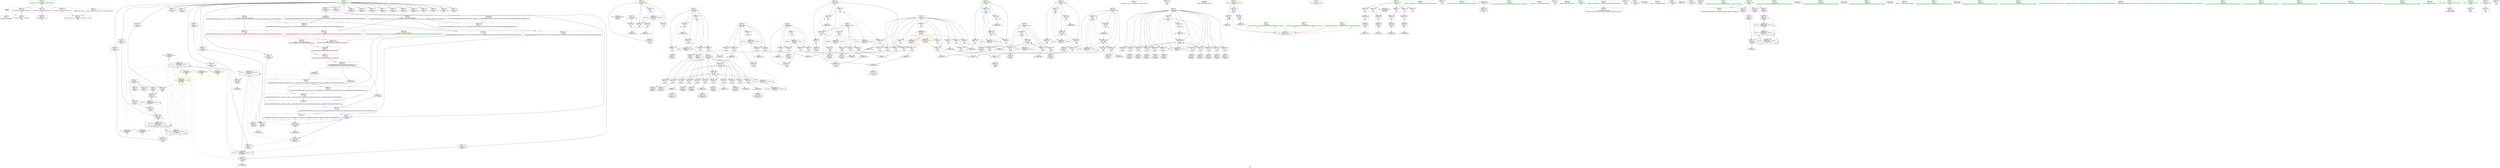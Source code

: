 digraph "SVFG" {
	label="SVFG";

	Node0x558b737d8250 [shape=record,color=grey,label="{NodeID: 0\nNullPtr}"];
	Node0x558b737d8250 -> Node0x558b737e5150[style=solid];
	Node0x558b737d8250 -> Node0x558b737f1bf0[style=solid];
	Node0x558b73820920 [shape=record,color=yellow,style=double,label="{NodeID: 526\n14V_13 = CSCHI(MR_14V_2)\npts\{180000 \}\nCS[]|{<s0>21}}"];
	Node0x558b73820920:s0 -> Node0x558b7380fa60[style=dashed,color=red];
	Node0x558b7380d1d0 [shape=record,color=yellow,style=double,label="{NodeID: 443\n38V_1 = ENCHI(MR_38V_0)\npts\{324 \}\nFun[main]}"];
	Node0x558b7380d1d0 -> Node0x558b737e86b0[style=dashed];
	Node0x558b737f9120 [shape=record,color=grey,label="{NodeID: 360\n177 = cmp(175, 176, )\n}"];
	Node0x558b737f32e0 [shape=record,color=blue,label="{NodeID: 277\n327\<--9\ni\<--\nmain\n}"];
	Node0x558b737f32e0 -> Node0x558b737e89f0[style=dashed];
	Node0x558b737f32e0 -> Node0x558b737e8ac0[style=dashed];
	Node0x558b737f32e0 -> Node0x558b737e8b90[style=dashed];
	Node0x558b737f32e0 -> Node0x558b737f3550[style=dashed];
	Node0x558b737f32e0 -> Node0x558b73810960[style=dashed];
	Node0x558b737e6ff0 [shape=record,color=red,label="{NodeID: 194\n252\<--163\n\<--j\n_Z4movev\n}"];
	Node0x558b737e6ff0 -> Node0x558b737e67d0[style=solid];
	Node0x558b737e39d0 [shape=record,color=purple,label="{NodeID: 111\n102\<--17\narrayidx8\<--mat\n_Z3roti\n}"];
	Node0x558b737e39d0 -> Node0x558b737ec320[style=solid];
	Node0x558b737e2450 [shape=record,color=green,label="{NodeID: 28\n35\<--36\n__cxx_global_var_init\<--__cxx_global_var_init_field_insensitive\n}"];
	Node0x558b737ee4f0 [shape=record,color=black,label="{NodeID: 388\nMR_12V_2 = PHI(MR_12V_4, MR_12V_1, )\npts\{72 \}\n}"];
	Node0x558b737ee4f0 -> Node0x558b737f22a0[style=dashed];
	Node0x558b737e86b0 [shape=record,color=red,label="{NodeID: 222\n343\<--323\n\<--T\nmain\n}"];
	Node0x558b737e86b0 -> Node0x558b737f9d20[style=solid];
	Node0x558b737ea170 [shape=record,color=purple,label="{NodeID: 139\n378\<--22\n\<--.str\nmain\n}"];
	Node0x558b737e4c80 [shape=record,color=green,label="{NodeID: 56\n338\<--339\nscanf\<--scanf_field_insensitive\n}"];
	Node0x558b737f1cf0 [shape=record,color=blue,label="{NodeID: 250\n61\<--60\nx.addr\<--x\n_Z3roti\n}"];
	Node0x558b737f1cf0 -> Node0x558b737eb480[style=dashed];
	Node0x558b737f1cf0 -> Node0x558b737eb550[style=dashed];
	Node0x558b737eb890 [shape=record,color=red,label="{NodeID: 167\n117\<--65\n\<--i\n_Z3roti\n}"];
	Node0x558b737eb890 -> Node0x558b737f7aa0[style=solid];
	Node0x558b737e6490 [shape=record,color=black,label="{NodeID: 84\n236\<--235\nidxprom33\<--\n_Z4movev\n}"];
	Node0x558b737ba230 [shape=record,color=green,label="{NodeID: 1\n7\<--1\n__dso_handle\<--dummyObj\nGlob }"];
	Node0x558b73820a80 [shape=record,color=yellow,style=double,label="{NodeID: 527\n14V_14 = CSCHI(MR_14V_13)\npts\{180000 \}\nCS[]|{<s0>22}}"];
	Node0x558b73820a80:s0 -> Node0x558b7380ce20[style=dashed,color=red];
	Node0x558b737f92a0 [shape=record,color=grey,label="{NodeID: 361\n401 = cmp(400, 402, )\n}"];
	Node0x558b737f33b0 [shape=record,color=blue,label="{NodeID: 278\n329\<--9\nj\<--\nmain\n}"];
	Node0x558b737f33b0 -> Node0x558b737e8c60[style=dashed];
	Node0x558b737f33b0 -> Node0x558b737e8d30[style=dashed];
	Node0x558b737f33b0 -> Node0x558b737f0d00[style=dashed];
	Node0x558b737f33b0 -> Node0x558b737f33b0[style=dashed];
	Node0x558b737f33b0 -> Node0x558b737f3480[style=dashed];
	Node0x558b737f33b0 -> Node0x558b73810e60[style=dashed];
	Node0x558b737e70c0 [shape=record,color=red,label="{NodeID: 195\n259\<--163\n\<--j\n_Z4movev\n}"];
	Node0x558b737e70c0 -> Node0x558b737e6970[style=solid];
	Node0x558b737e3aa0 [shape=record,color=purple,label="{NodeID: 112\n142\<--17\narrayidx29\<--mat\n_Z3roti\n}"];
	Node0x558b737e2520 [shape=record,color=green,label="{NodeID: 29\n39\<--40\n_ZNSt8ios_base4InitC1Ev\<--_ZNSt8ios_base4InitC1Ev_field_insensitive\n}"];
	Node0x558b737ee9f0 [shape=record,color=black,label="{NodeID: 389\nMR_14V_4 = PHI(MR_14V_5, MR_14V_3, )\npts\{180000 \}\n|{|<s2>3|<s3>3|<s4>14|<s5>16|<s6>16|<s7>17|<s8>19|<s9>19|<s10>20|<s11>22|<s12>22}}"];
	Node0x558b737ee9f0 -> Node0x558b737f2370[style=dashed];
	Node0x558b737ee9f0 -> Node0x558b737ee9f0[style=dashed];
	Node0x558b737ee9f0:s2 -> Node0x558b737ec320[style=dashed,color=blue];
	Node0x558b737ee9f0:s3 -> Node0x558b737ee9f0[style=dashed,color=blue];
	Node0x558b737ee9f0:s4 -> Node0x558b7381ff20[style=dashed,color=blue];
	Node0x558b737ee9f0:s5 -> Node0x558b737f1680[style=dashed,color=blue];
	Node0x558b737ee9f0:s6 -> Node0x558b73811d60[style=dashed,color=blue];
	Node0x558b737ee9f0:s7 -> Node0x558b73820420[style=dashed,color=blue];
	Node0x558b737ee9f0:s8 -> Node0x558b737f1680[style=dashed,color=blue];
	Node0x558b737ee9f0:s9 -> Node0x558b73811d60[style=dashed,color=blue];
	Node0x558b737ee9f0:s10 -> Node0x558b73820920[style=dashed,color=blue];
	Node0x558b737ee9f0:s11 -> Node0x558b737f1680[style=dashed,color=blue];
	Node0x558b737ee9f0:s12 -> Node0x558b73811d60[style=dashed,color=blue];
	Node0x558b737e8780 [shape=record,color=red,label="{NodeID: 223\n342\<--325\n\<--cc\nmain\n}"];
	Node0x558b737e8780 -> Node0x558b737f9d20[style=solid];
	Node0x558b737ea240 [shape=record,color=purple,label="{NodeID: 140\n353\<--24\n\<--.str.1\nmain\n}"];
	Node0x558b737e4d80 [shape=record,color=green,label="{NodeID: 57\n350\<--351\nllvm.memset.p0i8.i64\<--llvm.memset.p0i8.i64_field_insensitive\n}"];
	Node0x558b737f6600 [shape=record,color=black,label="{NodeID: 334\n457 = PHI(458, 459, )\n}"];
	Node0x558b737f6600 -> Node0x558b737e42a0[style=solid];
	Node0x558b737f1dc0 [shape=record,color=blue,label="{NodeID: 251\n65\<--9\ni\<--\n_Z3roti\n}"];
	Node0x558b737f1dc0 -> Node0x558b73814060[style=dashed];
	Node0x558b737eb960 [shape=record,color=red,label="{NodeID: 168\n90\<--67\n\<--j\n_Z3roti\n}"];
	Node0x558b737eb960 -> Node0x558b737f9ba0[style=solid];
	Node0x558b737e6560 [shape=record,color=black,label="{NodeID: 85\n241\<--240\nidxprom36\<--add35\n_Z4movev\n}"];
	Node0x558b737ba880 [shape=record,color=green,label="{NodeID: 2\n9\<--1\n\<--dummyObj\nCan only get source location for instruction, argument, global var or function.}"];
	Node0x558b737f9420 [shape=record,color=grey,label="{NodeID: 362\n131 = cmp(129, 130, )\n}"];
	Node0x558b737f3480 [shape=record,color=blue,label="{NodeID: 279\n329\<--382\nj\<--inc\nmain\n}"];
	Node0x558b737f3480 -> Node0x558b737e8c60[style=dashed];
	Node0x558b737f3480 -> Node0x558b737e8d30[style=dashed];
	Node0x558b737f3480 -> Node0x558b737f0d00[style=dashed];
	Node0x558b737f3480 -> Node0x558b737f33b0[style=dashed];
	Node0x558b737f3480 -> Node0x558b737f3480[style=dashed];
	Node0x558b737f3480 -> Node0x558b73810e60[style=dashed];
	Node0x558b737e7190 [shape=record,color=red,label="{NodeID: 196\n269\<--163\n\<--j\n_Z4movev\n}"];
	Node0x558b737e7190 -> Node0x558b737e6b10[style=solid];
	Node0x558b737e3b70 [shape=record,color=purple,label="{NodeID: 113\n145\<--17\narrayidx31\<--mat\n_Z3roti\n}"];
	Node0x558b737e3b70 -> Node0x558b737f2370[style=solid];
	Node0x558b737e25f0 [shape=record,color=green,label="{NodeID: 30\n45\<--46\n__cxa_atexit\<--__cxa_atexit_field_insensitive\n}"];
	Node0x558b737e8850 [shape=record,color=red,label="{NodeID: 224\n352\<--325\n\<--cc\nmain\n}"];
	Node0x558b737ea310 [shape=record,color=purple,label="{NodeID: 141\n357\<--26\n\<--.str.2\nmain\n}"];
	Node0x558b737e4e80 [shape=record,color=green,label="{NodeID: 58\n355\<--356\nprintf\<--printf_field_insensitive\n}"];
	Node0x558b737f6ba0 [shape=record,color=grey,label="{NodeID: 335\n382 = Binary(381, 76, )\n}"];
	Node0x558b737f6ba0 -> Node0x558b737f3480[style=solid];
	Node0x558b737f1e90 [shape=record,color=blue,label="{NodeID: 252\n67\<--9\nj\<--\n_Z3roti\n}"];
	Node0x558b737f1e90 -> Node0x558b737eb960[style=dashed];
	Node0x558b737f1e90 -> Node0x558b737eba30[style=dashed];
	Node0x558b737f1e90 -> Node0x558b737ebb00[style=dashed];
	Node0x558b737f1e90 -> Node0x558b737ebbd0[style=dashed];
	Node0x558b737f1e90 -> Node0x558b737f2030[style=dashed];
	Node0x558b737f1e90 -> Node0x558b73814560[style=dashed];
	Node0x558b737eba30 [shape=record,color=red,label="{NodeID: 169\n94\<--67\n\<--j\n_Z3roti\n}"];
	Node0x558b737eba30 -> Node0x558b737e5520[style=solid];
	Node0x558b737e6630 [shape=record,color=black,label="{NodeID: 86\n244\<--243\nidxprom38\<--\n_Z4movev\n}"];
	Node0x558b737d68d0 [shape=record,color=green,label="{NodeID: 3\n22\<--1\n.str\<--dummyObj\nGlob }"];
	Node0x558b737f95a0 [shape=record,color=grey,label="{NodeID: 363\n364 = cmp(362, 363, )\n}"];
	Node0x558b737f3550 [shape=record,color=blue,label="{NodeID: 280\n327\<--387\ni\<--inc13\nmain\n}"];
	Node0x558b737f3550 -> Node0x558b737e89f0[style=dashed];
	Node0x558b737f3550 -> Node0x558b737e8ac0[style=dashed];
	Node0x558b737f3550 -> Node0x558b737e8b90[style=dashed];
	Node0x558b737f3550 -> Node0x558b737f3550[style=dashed];
	Node0x558b737f3550 -> Node0x558b73810960[style=dashed];
	Node0x558b737e7260 [shape=record,color=red,label="{NodeID: 197\n281\<--163\n\<--j\n_Z4movev\n}"];
	Node0x558b737e7260 -> Node0x558b737f77a0[style=solid];
	Node0x558b737e3c40 [shape=record,color=purple,label="{NodeID: 114\n181\<--17\narrayidx\<--mat\n_Z4movev\n}"];
	Node0x558b737e26f0 [shape=record,color=green,label="{NodeID: 31\n44\<--50\n_ZNSt8ios_base4InitD1Ev\<--_ZNSt8ios_base4InitD1Ev_field_insensitive\n}"];
	Node0x558b737e26f0 -> Node0x558b737e5420[style=solid];
	Node0x558b737e8920 [shape=record,color=red,label="{NodeID: 225\n474\<--325\n\<--cc\nmain\n}"];
	Node0x558b737e8920 -> Node0x558b737f7da0[style=solid];
	Node0x558b737ea3e0 [shape=record,color=purple,label="{NodeID: 142\n461\<--28\n\<--.str.3\nmain\n}"];
	Node0x558b737e4f80 [shape=record,color=green,label="{NodeID: 59\n492\<--493\n__t.addr\<--__t.addr_field_insensitive\n_ZSt4moveIRiEONSt16remove_referenceIT_E4typeEOS2_\n}"];
	Node0x558b737e4f80 -> Node0x558b737f1750[style=solid];
	Node0x558b737e4f80 -> Node0x558b737f3a30[style=solid];
	Node0x558b737f6d20 [shape=record,color=grey,label="{NodeID: 336\n387 = Binary(386, 76, )\n}"];
	Node0x558b737f6d20 -> Node0x558b737f3550[style=solid];
	Node0x558b737f1f60 [shape=record,color=blue,label="{NodeID: 253\n109\<--103\narrayidx12\<--\n_Z3roti\n}"];
	Node0x558b737f1f60 -> Node0x558b737f1f60[style=dashed];
	Node0x558b737f1f60 -> Node0x558b73814a60[style=dashed];
	Node0x558b737ebb00 [shape=record,color=red,label="{NodeID: 170\n107\<--67\n\<--j\n_Z3roti\n}"];
	Node0x558b737ebb00 -> Node0x558b737e5790[style=solid];
	Node0x558b737e6700 [shape=record,color=black,label="{NodeID: 87\n250\<--249\nidxprom42\<--\n_Z4movev\n}"];
	Node0x558b737ba950 [shape=record,color=green,label="{NodeID: 4\n24\<--1\n.str.1\<--dummyObj\nGlob }"];
	Node0x558b738388d0 [shape=record,color=black,label="{NodeID: 530\n42 = PHI()\n}"];
	Node0x558b737f9720 [shape=record,color=grey,label="{NodeID: 364\n370 = cmp(368, 369, )\n}"];
	Node0x558b737f3620 [shape=record,color=blue,label="{NodeID: 281\n331\<--9\ni30\<--\nmain\n}"];
	Node0x558b737f3620 -> Node0x558b737f0d90[style=dashed];
	Node0x558b737f3620 -> Node0x558b737f0e60[style=dashed];
	Node0x558b737f3620 -> Node0x558b737f0f30[style=dashed];
	Node0x558b737f3620 -> Node0x558b737f3890[style=dashed];
	Node0x558b737f3620 -> Node0x558b73811360[style=dashed];
	Node0x558b737e7330 [shape=record,color=red,label="{NodeID: 198\n193\<--165\n\<--k\n_Z4movev\n}"];
	Node0x558b737e7330 -> Node0x558b737f8e20[style=solid];
	Node0x558b737e8e70 [shape=record,color=purple,label="{NodeID: 115\n184\<--17\narrayidx5\<--mat\n_Z4movev\n}"];
	Node0x558b737e8e70 -> Node0x558b737e7c20[style=solid];
	Node0x558b737e27f0 [shape=record,color=green,label="{NodeID: 32\n57\<--58\n_Z3roti\<--_Z3roti_field_insensitive\n}"];
	Node0x558b737e89f0 [shape=record,color=red,label="{NodeID: 226\n362\<--327\n\<--i\nmain\n}"];
	Node0x558b737e89f0 -> Node0x558b737f95a0[style=solid];
	Node0x558b737ea4b0 [shape=record,color=purple,label="{NodeID: 143\n501\<--30\nllvm.global_ctors_0\<--llvm.global_ctors\nGlob }"];
	Node0x558b737ea4b0 -> Node0x558b737f19f0[style=solid];
	Node0x558b737e5050 [shape=record,color=green,label="{NodeID: 60\n32\<--497\n_GLOBAL__sub_I_peterz_1_1.cpp\<--_GLOBAL__sub_I_peterz_1_1.cpp_field_insensitive\n}"];
	Node0x558b737e5050 -> Node0x558b737f1af0[style=solid];
	Node0x558b737f6ea0 [shape=record,color=grey,label="{NodeID: 337\n190 = Binary(189, 76, )\n}"];
	Node0x558b737f6ea0 -> Node0x558b737f2780[style=solid];
	Node0x558b737f2030 [shape=record,color=blue,label="{NodeID: 254\n67\<--113\nj\<--inc\n_Z3roti\n}"];
	Node0x558b737f2030 -> Node0x558b737eb960[style=dashed];
	Node0x558b737f2030 -> Node0x558b737eba30[style=dashed];
	Node0x558b737f2030 -> Node0x558b737ebb00[style=dashed];
	Node0x558b737f2030 -> Node0x558b737ebbd0[style=dashed];
	Node0x558b737f2030 -> Node0x558b737f2030[style=dashed];
	Node0x558b737f2030 -> Node0x558b73814560[style=dashed];
	Node0x558b737ebbd0 [shape=record,color=red,label="{NodeID: 171\n112\<--67\n\<--j\n_Z3roti\n}"];
	Node0x558b737ebbd0 -> Node0x558b737f8220[style=solid];
	Node0x558b737e67d0 [shape=record,color=black,label="{NodeID: 88\n253\<--252\nidxprom44\<--\n_Z4movev\n}"];
	Node0x558b737ce7d0 [shape=record,color=green,label="{NodeID: 5\n26\<--1\n.str.2\<--dummyObj\nGlob }"];
	Node0x558b73838800 [shape=record,color=black,label="{NodeID: 531\n359 = PHI()\n}"];
	Node0x558b737f98a0 [shape=record,color=grey,label="{NodeID: 365\n203 = cmp(202, 9, )\n}"];
	Node0x558b737f36f0 [shape=record,color=blue,label="{NodeID: 282\n333\<--9\nj34\<--\nmain\n}"];
	Node0x558b737f36f0 -> Node0x558b737f1000[style=dashed];
	Node0x558b737f36f0 -> Node0x558b737f10d0[style=dashed];
	Node0x558b737f36f0 -> Node0x558b737f11a0[style=dashed];
	Node0x558b737f36f0 -> Node0x558b737f1270[style=dashed];
	Node0x558b737f36f0 -> Node0x558b737f36f0[style=dashed];
	Node0x558b737f36f0 -> Node0x558b737f37c0[style=dashed];
	Node0x558b737f36f0 -> Node0x558b73811860[style=dashed];
	Node0x558b737e7400 [shape=record,color=red,label="{NodeID: 199\n196\<--165\n\<--k\n_Z4movev\n}"];
	Node0x558b737e7400 -> Node0x558b737e5d40[style=solid];
	Node0x558b737e8f00 [shape=record,color=purple,label="{NodeID: 116\n198\<--17\narrayidx10\<--mat\n_Z4movev\n}"];
	Node0x558b737e28f0 [shape=record,color=green,label="{NodeID: 33\n61\<--62\nx.addr\<--x.addr_field_insensitive\n_Z3roti\n}"];
	Node0x558b737e28f0 -> Node0x558b737eb480[style=solid];
	Node0x558b737e28f0 -> Node0x558b737eb550[style=solid];
	Node0x558b737e28f0 -> Node0x558b737f1cf0[style=solid];
	Node0x558b737e8ac0 [shape=record,color=red,label="{NodeID: 227\n372\<--327\n\<--i\nmain\n}"];
	Node0x558b737e8ac0 -> Node0x558b737e6be0[style=solid];
	Node0x558b737ea580 [shape=record,color=purple,label="{NodeID: 144\n502\<--30\nllvm.global_ctors_1\<--llvm.global_ctors\nGlob }"];
	Node0x558b737ea580 -> Node0x558b737f1af0[style=solid];
	Node0x558b737e5150 [shape=record,color=black,label="{NodeID: 61\n2\<--3\ndummyVal\<--dummyVal\n}"];
	Node0x558b737f7020 [shape=record,color=grey,label="{NodeID: 338\n149 = Binary(148, 76, )\n}"];
	Node0x558b737f7020 -> Node0x558b737f2440[style=solid];
	Node0x558b737f2100 [shape=record,color=blue,label="{NodeID: 255\n65\<--118\ni\<--inc14\n_Z3roti\n}"];
	Node0x558b737f2100 -> Node0x558b73814060[style=dashed];
	Node0x558b737ebca0 [shape=record,color=red,label="{NodeID: 172\n123\<--69\n\<--i16\n_Z3roti\n}"];
	Node0x558b737ebca0 -> Node0x558b737f8ca0[style=solid];
	Node0x558b737e68a0 [shape=record,color=black,label="{NodeID: 89\n257\<--256\nidxprom46\<--\n_Z4movev\n}"];
	Node0x558b737d7be0 [shape=record,color=green,label="{NodeID: 6\n28\<--1\n.str.3\<--dummyObj\nGlob }"];
	Node0x558b7383a8e0 [shape=record,color=black,label="{NodeID: 532\n303 = PHI(490, )\n}"];
	Node0x558b7383a8e0 -> Node0x558b737e8440[style=solid];
	Node0x558b7381afe0 [shape=record,color=yellow,style=double,label="{NodeID: 449\n50V_1 = ENCHI(MR_50V_0)\npts\{160000 \}\nFun[main]}"];
	Node0x558b7381afe0 -> Node0x558b737f1340[style=dashed];
	Node0x558b7381afe0 -> Node0x558b737f1410[style=dashed];
	Node0x558b7381afe0 -> Node0x558b737f14e0[style=dashed];
	Node0x558b7381afe0 -> Node0x558b737f15b0[style=dashed];
	Node0x558b737f9a20 [shape=record,color=grey,label="{NodeID: 366\n86 = cmp(84, 85, )\n}"];
	Node0x558b737f37c0 [shape=record,color=blue,label="{NodeID: 283\n333\<--465\nj34\<--inc46\nmain\n}"];
	Node0x558b737f37c0 -> Node0x558b737f1000[style=dashed];
	Node0x558b737f37c0 -> Node0x558b737f10d0[style=dashed];
	Node0x558b737f37c0 -> Node0x558b737f11a0[style=dashed];
	Node0x558b737f37c0 -> Node0x558b737f1270[style=dashed];
	Node0x558b737f37c0 -> Node0x558b737f36f0[style=dashed];
	Node0x558b737f37c0 -> Node0x558b737f37c0[style=dashed];
	Node0x558b737f37c0 -> Node0x558b73811860[style=dashed];
	Node0x558b737e74d0 [shape=record,color=red,label="{NodeID: 200\n205\<--165\n\<--k\n_Z4movev\n}"];
	Node0x558b737e74d0 -> Node0x558b737e5ee0[style=solid];
	Node0x558b737e8f90 [shape=record,color=purple,label="{NodeID: 117\n201\<--17\narrayidx12\<--mat\n_Z4movev\n}"];
	Node0x558b737e8f90 -> Node0x558b737e7cf0[style=solid];
	Node0x558b737e29c0 [shape=record,color=green,label="{NodeID: 34\n63\<--64\nb\<--b_field_insensitive\n_Z3roti\n}"];
	Node0x558b737e29c0 -> Node0x558b737ea780[style=solid];
	Node0x558b737e29c0 -> Node0x558b737ea850[style=solid];
	Node0x558b737e29c0 -> Node0x558b737ea920[style=solid];
	Node0x558b737e29c0 -> Node0x558b737ea9f0[style=solid];
	Node0x558b737e8b90 [shape=record,color=red,label="{NodeID: 228\n386\<--327\n\<--i\nmain\n}"];
	Node0x558b737e8b90 -> Node0x558b737f6d20[style=solid];
	Node0x558b737ea680 [shape=record,color=purple,label="{NodeID: 145\n503\<--30\nllvm.global_ctors_2\<--llvm.global_ctors\nGlob }"];
	Node0x558b737ea680 -> Node0x558b737f1bf0[style=solid];
	Node0x558b737e5250 [shape=record,color=black,label="{NodeID: 62\n320\<--9\nmain_ret\<--\nmain\n}"];
	Node0x558b737f71a0 [shape=record,color=grey,label="{NodeID: 339\n276 = Binary(275, 277, )\n}"];
	Node0x558b737f71a0 -> Node0x558b737f2ac0[style=solid];
	Node0x558b737f21d0 [shape=record,color=blue,label="{NodeID: 256\n69\<--9\ni16\<--\n_Z3roti\n}"];
	Node0x558b737f21d0 -> Node0x558b737edff0[style=dashed];
	Node0x558b737ebd70 [shape=record,color=red,label="{NodeID: 173\n133\<--69\n\<--i16\n_Z3roti\n}"];
	Node0x558b737ebd70 -> Node0x558b737e5860[style=solid];
	Node0x558b737e6970 [shape=record,color=black,label="{NodeID: 90\n260\<--259\nidxprom48\<--\n_Z4movev\n}"];
	Node0x558b737baba0 [shape=record,color=green,label="{NodeID: 7\n31\<--1\n\<--dummyObj\nCan only get source location for instruction, argument, global var or function.}"];
	Node0x558b7383aad0 [shape=record,color=black,label="{NodeID: 533\n309 = PHI(490, )\n}"];
	Node0x558b7383aad0 -> Node0x558b737e8510[style=solid];
	Node0x558b737f9ba0 [shape=record,color=grey,label="{NodeID: 367\n92 = cmp(90, 91, )\n}"];
	Node0x558b737f3890 [shape=record,color=blue,label="{NodeID: 284\n331\<--470\ni30\<--inc49\nmain\n}"];
	Node0x558b737f3890 -> Node0x558b737f0d90[style=dashed];
	Node0x558b737f3890 -> Node0x558b737f0e60[style=dashed];
	Node0x558b737f3890 -> Node0x558b737f0f30[style=dashed];
	Node0x558b737f3890 -> Node0x558b737f3890[style=dashed];
	Node0x558b737f3890 -> Node0x558b73811360[style=dashed];
	Node0x558b737e75a0 [shape=record,color=red,label="{NodeID: 201\n211\<--165\n\<--k\n_Z4movev\n}"];
	Node0x558b737e75a0 -> Node0x558b737f8820[style=solid];
	Node0x558b737e9060 [shape=record,color=purple,label="{NodeID: 118\n207\<--17\narrayidx16\<--mat\n_Z4movev\n}"];
	Node0x558b737e2a90 [shape=record,color=green,label="{NodeID: 35\n65\<--66\ni\<--i_field_insensitive\n_Z3roti\n}"];
	Node0x558b737e2a90 -> Node0x558b737eb620[style=solid];
	Node0x558b737e2a90 -> Node0x558b737eb6f0[style=solid];
	Node0x558b737e2a90 -> Node0x558b737eb7c0[style=solid];
	Node0x558b737e2a90 -> Node0x558b737eb890[style=solid];
	Node0x558b737e2a90 -> Node0x558b737f1dc0[style=solid];
	Node0x558b737e2a90 -> Node0x558b737f2100[style=solid];
	Node0x558b7380eb60 [shape=record,color=black,label="{NodeID: 395\nMR_19V_3 = PHI(MR_19V_4, MR_19V_2, )\npts\{162 \}\n}"];
	Node0x558b7380eb60 -> Node0x558b737ec4c0[style=dashed];
	Node0x558b7380eb60 -> Node0x558b737ec590[style=dashed];
	Node0x558b7380eb60 -> Node0x558b737ec660[style=dashed];
	Node0x558b7380eb60 -> Node0x558b737ec730[style=dashed];
	Node0x558b7380eb60 -> Node0x558b737f2c60[style=dashed];
	Node0x558b737e8c60 [shape=record,color=red,label="{NodeID: 229\n368\<--329\n\<--j\nmain\n}"];
	Node0x558b737e8c60 -> Node0x558b737f9720[style=solid];
	Node0x558b737ea780 [shape=record,color=purple,label="{NodeID: 146\n106\<--63\narrayidx10\<--b\n_Z3roti\n}"];
	Node0x558b737e5320 [shape=record,color=black,label="{NodeID: 63\n20\<--19\n\<--a\nCan only get source location for instruction, argument, global var or function.}"];
	Node0x558b737f7320 [shape=record,color=grey,label="{NodeID: 340\n98 = Binary(97, 76, )\n}"];
	Node0x558b737f7320 -> Node0x558b737f74a0[style=solid];
	Node0x558b737f22a0 [shape=record,color=blue,label="{NodeID: 257\n71\<--9\nj20\<--\n_Z3roti\n}"];
	Node0x558b737f22a0 -> Node0x558b737ebfe0[style=dashed];
	Node0x558b737f22a0 -> Node0x558b737ec0b0[style=dashed];
	Node0x558b737f22a0 -> Node0x558b737ec180[style=dashed];
	Node0x558b737f22a0 -> Node0x558b737ec250[style=dashed];
	Node0x558b737f22a0 -> Node0x558b737f2440[style=dashed];
	Node0x558b737f22a0 -> Node0x558b737ee4f0[style=dashed];
	Node0x558b737ebe40 [shape=record,color=red,label="{NodeID: 174\n140\<--69\n\<--i16\n_Z3roti\n}"];
	Node0x558b737ebe40 -> Node0x558b737e5a00[style=solid];
	Node0x558b737e6a40 [shape=record,color=black,label="{NodeID: 91\n267\<--266\nidxprom51\<--add50\n_Z4movev\n}"];
	Node0x558b737bad10 [shape=record,color=green,label="{NodeID: 8\n76\<--1\n\<--dummyObj\nCan only get source location for instruction, argument, global var or function.|{<s0>14|<s1>22}}"];
	Node0x558b737bad10:s0 -> Node0x558b7383b050[style=solid,color=red];
	Node0x558b737bad10:s1 -> Node0x558b7383b050[style=solid,color=red];
	Node0x558b7383abd0 [shape=record,color=black,label="{NodeID: 534\n313 = PHI(490, )\n}"];
	Node0x558b7383abd0 -> Node0x558b737e85e0[style=solid];
	Node0x558b737f9d20 [shape=record,color=grey,label="{NodeID: 368\n344 = cmp(342, 343, )\n}"];
	Node0x558b737f3960 [shape=record,color=blue,label="{NodeID: 285\n325\<--475\ncc\<--inc52\nmain\n}"];
	Node0x558b737f3960 -> Node0x558b73810460[style=dashed];
	Node0x558b737e7670 [shape=record,color=red,label="{NodeID: 202\n222\<--165\n\<--k\n_Z4movev\n}"];
	Node0x558b737e7670 -> Node0x558b737e6220[style=solid];
	Node0x558b737e9130 [shape=record,color=purple,label="{NodeID: 119\n210\<--17\narrayidx18\<--mat\n_Z4movev\n|{<s0>4}}"];
	Node0x558b737e9130:s0 -> Node0x558b7383b8c0[style=solid,color=red];
	Node0x558b737e2b60 [shape=record,color=green,label="{NodeID: 36\n67\<--68\nj\<--j_field_insensitive\n_Z3roti\n}"];
	Node0x558b737e2b60 -> Node0x558b737eb960[style=solid];
	Node0x558b737e2b60 -> Node0x558b737eba30[style=solid];
	Node0x558b737e2b60 -> Node0x558b737ebb00[style=solid];
	Node0x558b737e2b60 -> Node0x558b737ebbd0[style=solid];
	Node0x558b737e2b60 -> Node0x558b737f1e90[style=solid];
	Node0x558b737e2b60 -> Node0x558b737f2030[style=solid];
	Node0x558b7380f060 [shape=record,color=black,label="{NodeID: 396\nMR_21V_2 = PHI(MR_21V_4, MR_21V_1, )\npts\{164 \}\n}"];
	Node0x558b7380f060 -> Node0x558b737f26b0[style=dashed];
	Node0x558b737e8d30 [shape=record,color=red,label="{NodeID: 230\n375\<--329\n\<--j\nmain\n}"];
	Node0x558b737e8d30 -> Node0x558b737e6cb0[style=solid];
	Node0x558b737ea850 [shape=record,color=purple,label="{NodeID: 147\n109\<--63\narrayidx12\<--b\n_Z3roti\n}"];
	Node0x558b737ea850 -> Node0x558b737f1f60[style=solid];
	Node0x558b737e5420 [shape=record,color=black,label="{NodeID: 64\n43\<--44\n\<--_ZNSt8ios_base4InitD1Ev\nCan only get source location for instruction, argument, global var or function.}"];
	Node0x558b73817c60 [shape=record,color=black,label="{NodeID: 424\nMR_14V_4 = PHI(MR_14V_6, MR_14V_3, )\npts\{180000 \}\n|{|<s7>4|<s8>4|<s9>4}}"];
	Node0x558b73817c60 -> Node0x558b737e7cf0[style=dashed];
	Node0x558b73817c60 -> Node0x558b737e7e90[style=dashed];
	Node0x558b73817c60 -> Node0x558b737e7f60[style=dashed];
	Node0x558b73817c60 -> Node0x558b737e8030[style=dashed];
	Node0x558b73817c60 -> Node0x558b737f2920[style=dashed];
	Node0x558b73817c60 -> Node0x558b737ed5f0[style=dashed];
	Node0x558b73817c60 -> Node0x558b73817c60[style=dashed];
	Node0x558b73817c60:s7 -> Node0x558b737e8440[style=dashed,color=red];
	Node0x558b73817c60:s8 -> Node0x558b737e8510[style=dashed,color=red];
	Node0x558b73817c60:s9 -> Node0x558b737f2fa0[style=dashed,color=red];
	Node0x558b737f74a0 [shape=record,color=grey,label="{NodeID: 341\n100 = Binary(98, 99, )\n}"];
	Node0x558b737f74a0 -> Node0x558b737e55f0[style=solid];
	Node0x558b737f2370 [shape=record,color=blue,label="{NodeID: 258\n145\<--139\narrayidx31\<--\n_Z3roti\n}"];
	Node0x558b737f2370 -> Node0x558b737f2370[style=dashed];
	Node0x558b737f2370 -> Node0x558b737ee9f0[style=dashed];
	Node0x558b737ebf10 [shape=record,color=red,label="{NodeID: 175\n153\<--69\n\<--i16\n_Z3roti\n}"];
	Node0x558b737ebf10 -> Node0x558b737f83a0[style=solid];
	Node0x558b737e6b10 [shape=record,color=black,label="{NodeID: 92\n270\<--269\nidxprom53\<--\n_Z4movev\n}"];
	Node0x558b737d7430 [shape=record,color=green,label="{NodeID: 9\n277\<--1\n\<--dummyObj\nCan only get source location for instruction, argument, global var or function.}"];
	Node0x558b7383ad10 [shape=record,color=black,label="{NodeID: 535\n337 = PHI()\n}"];
	Node0x558b737f9ea0 [shape=record,color=grey,label="{NodeID: 369\n75 = cmp(74, 76, )\n}"];
	Node0x558b737f3a30 [shape=record,color=blue,label="{NodeID: 286\n492\<--491\n__t.addr\<--__t\n_ZSt4moveIRiEONSt16remove_referenceIT_E4typeEOS2_\n}"];
	Node0x558b737f3a30 -> Node0x558b737f1750[style=dashed];
	Node0x558b737e7740 [shape=record,color=red,label="{NodeID: 203\n232\<--165\n\<--k\n_Z4movev\n}"];
	Node0x558b737e7740 -> Node0x558b737e63c0[style=solid];
	Node0x558b737e9200 [shape=record,color=purple,label="{NodeID: 120\n214\<--17\narrayidx20\<--mat\n_Z4movev\n}"];
	Node0x558b737e2c30 [shape=record,color=green,label="{NodeID: 37\n69\<--70\ni16\<--i16_field_insensitive\n_Z3roti\n}"];
	Node0x558b737e2c30 -> Node0x558b737ebca0[style=solid];
	Node0x558b737e2c30 -> Node0x558b737ebd70[style=solid];
	Node0x558b737e2c30 -> Node0x558b737ebe40[style=solid];
	Node0x558b737e2c30 -> Node0x558b737ebf10[style=solid];
	Node0x558b737e2c30 -> Node0x558b737f21d0[style=solid];
	Node0x558b737e2c30 -> Node0x558b737f2510[style=solid];
	Node0x558b7380f560 [shape=record,color=black,label="{NodeID: 397\nMR_23V_2 = PHI(MR_23V_3, MR_23V_1, )\npts\{166 \}\n}"];
	Node0x558b7380f560 -> Node0x558b737f2780[style=dashed];
	Node0x558b7380f560 -> Node0x558b737ed0f0[style=dashed];
	Node0x558b7380f560 -> Node0x558b7380f560[style=dashed];
	Node0x558b737f0d00 [shape=record,color=red,label="{NodeID: 231\n381\<--329\n\<--j\nmain\n}"];
	Node0x558b737f0d00 -> Node0x558b737f6ba0[style=solid];
	Node0x558b737ea920 [shape=record,color=purple,label="{NodeID: 148\n135\<--63\narrayidx25\<--b\n_Z3roti\n}"];
	Node0x558b737e5520 [shape=record,color=black,label="{NodeID: 65\n95\<--94\nidxprom\<--\n_Z3roti\n}"];
	Node0x558b737f7620 [shape=record,color=grey,label="{NodeID: 342\n287 = Binary(286, 76, )\n}"];
	Node0x558b737f7620 -> Node0x558b737f2c60[style=solid];
	Node0x558b737f2440 [shape=record,color=blue,label="{NodeID: 259\n71\<--149\nj20\<--inc33\n_Z3roti\n}"];
	Node0x558b737f2440 -> Node0x558b737ebfe0[style=dashed];
	Node0x558b737f2440 -> Node0x558b737ec0b0[style=dashed];
	Node0x558b737f2440 -> Node0x558b737ec180[style=dashed];
	Node0x558b737f2440 -> Node0x558b737ec250[style=dashed];
	Node0x558b737f2440 -> Node0x558b737f2440[style=dashed];
	Node0x558b737f2440 -> Node0x558b737ee4f0[style=dashed];
	Node0x558b737ebfe0 [shape=record,color=red,label="{NodeID: 176\n129\<--71\n\<--j20\n_Z3roti\n}"];
	Node0x558b737ebfe0 -> Node0x558b737f9420[style=solid];
	Node0x558b737e6be0 [shape=record,color=black,label="{NodeID: 93\n373\<--372\nidxprom\<--\nmain\n}"];
	Node0x558b737d7220 [shape=record,color=green,label="{NodeID: 10\n347\<--1\n\<--dummyObj\nCan only get source location for instruction, argument, global var or function.}"];
	Node0x558b7383ade0 [shape=record,color=black,label="{NodeID: 536\n354 = PHI()\n}"];
	Node0x558b737fa020 [shape=record,color=grey,label="{NodeID: 370\n171 = cmp(169, 170, )\n}"];
	Node0x558b737e7810 [shape=record,color=red,label="{NodeID: 204\n239\<--165\n\<--k\n_Z4movev\n}"];
	Node0x558b737e7810 -> Node0x558b737f89a0[style=solid];
	Node0x558b737e92d0 [shape=record,color=purple,label="{NodeID: 121\n217\<--17\narrayidx22\<--mat\n_Z4movev\n|{<s0>4}}"];
	Node0x558b737e92d0:s0 -> Node0x558b7383b9d0[style=solid,color=red];
	Node0x558b737e2d00 [shape=record,color=green,label="{NodeID: 38\n71\<--72\nj20\<--j20_field_insensitive\n_Z3roti\n}"];
	Node0x558b737e2d00 -> Node0x558b737ebfe0[style=solid];
	Node0x558b737e2d00 -> Node0x558b737ec0b0[style=solid];
	Node0x558b737e2d00 -> Node0x558b737ec180[style=solid];
	Node0x558b737e2d00 -> Node0x558b737ec250[style=solid];
	Node0x558b737e2d00 -> Node0x558b737f22a0[style=solid];
	Node0x558b737e2d00 -> Node0x558b737f2440[style=solid];
	Node0x558b7380fa60 [shape=record,color=black,label="{NodeID: 398\nMR_14V_2 = PHI(MR_14V_3, MR_14V_1, )\npts\{180000 \}\n|{|<s4>13|<s5>13|<s6>15|<s7>18|<s8>21}}"];
	Node0x558b7380fa60 -> Node0x558b737e7c20[style=dashed];
	Node0x558b7380fa60 -> Node0x558b737ed5f0[style=dashed];
	Node0x558b7380fa60 -> Node0x558b7380fa60[style=dashed];
	Node0x558b7380fa60 -> Node0x558b73817c60[style=dashed];
	Node0x558b7380fa60:s4 -> Node0x558b737f1680[style=dashed,color=blue];
	Node0x558b7380fa60:s5 -> Node0x558b73811d60[style=dashed,color=blue];
	Node0x558b7380fa60:s6 -> Node0x558b73820080[style=dashed,color=blue];
	Node0x558b7380fa60:s7 -> Node0x558b73820580[style=dashed,color=blue];
	Node0x558b7380fa60:s8 -> Node0x558b73820a80[style=dashed,color=blue];
	Node0x558b737f0d90 [shape=record,color=red,label="{NodeID: 232\n435\<--331\n\<--i30\nmain\n}"];
	Node0x558b737f0d90 -> Node0x558b737fa1a0[style=solid];
	Node0x558b737ea9f0 [shape=record,color=purple,label="{NodeID: 149\n138\<--63\narrayidx27\<--b\n_Z3roti\n}"];
	Node0x558b737ea9f0 -> Node0x558b737ec3f0[style=solid];
	Node0x558b737e55f0 [shape=record,color=black,label="{NodeID: 66\n101\<--100\nidxprom7\<--sub6\n_Z3roti\n}"];
	Node0x558b737f77a0 [shape=record,color=grey,label="{NodeID: 343\n282 = Binary(281, 76, )\n}"];
	Node0x558b737f77a0 -> Node0x558b737f2b90[style=solid];
	Node0x558b737f2510 [shape=record,color=blue,label="{NodeID: 260\n69\<--154\ni16\<--inc36\n_Z3roti\n}"];
	Node0x558b737f2510 -> Node0x558b737edff0[style=dashed];
	Node0x558b737ec0b0 [shape=record,color=red,label="{NodeID: 177\n136\<--71\n\<--j20\n_Z3roti\n}"];
	Node0x558b737ec0b0 -> Node0x558b737e5930[style=solid];
	Node0x558b737e6cb0 [shape=record,color=black,label="{NodeID: 94\n376\<--375\nidxprom9\<--\nmain\n}"];
	Node0x558b737d7990 [shape=record,color=green,label="{NodeID: 11\n348\<--1\n\<--dummyObj\nCan only get source location for instruction, argument, global var or function.}"];
	Node0x558b7383aeb0 [shape=record,color=black,label="{NodeID: 537\n379 = PHI()\n}"];
	Node0x558b737fa1a0 [shape=record,color=grey,label="{NodeID: 371\n437 = cmp(435, 436, )\n}"];
	Node0x558b737e78e0 [shape=record,color=red,label="{NodeID: 205\n249\<--165\n\<--k\n_Z4movev\n}"];
	Node0x558b737e78e0 -> Node0x558b737e6700[style=solid];
	Node0x558b737e93a0 [shape=record,color=purple,label="{NodeID: 122\n234\<--17\narrayidx32\<--mat\n_Z4movev\n}"];
	Node0x558b737e2dd0 [shape=record,color=green,label="{NodeID: 39\n158\<--159\n_Z4movev\<--_Z4movev_field_insensitive\n}"];
	Node0x558b7380ff60 [shape=record,color=black,label="{NodeID: 399\nMR_26V_2 = PHI(MR_26V_3, MR_26V_1, )\npts\{210000 \}\n|{|<s4>13|<s5>15|<s6>18|<s7>21}}"];
	Node0x558b7380ff60 -> Node0x558b737e7dc0[style=dashed];
	Node0x558b7380ff60 -> Node0x558b737f2850[style=dashed];
	Node0x558b7380ff60 -> Node0x558b737edaf0[style=dashed];
	Node0x558b7380ff60 -> Node0x558b7380ff60[style=dashed];
	Node0x558b7380ff60:s4 -> Node0x558b73812260[style=dashed,color=blue];
	Node0x558b7380ff60:s5 -> Node0x558b73812260[style=dashed,color=blue];
	Node0x558b7380ff60:s6 -> Node0x558b73812260[style=dashed,color=blue];
	Node0x558b7380ff60:s7 -> Node0x558b73812260[style=dashed,color=blue];
	Node0x558b737f0e60 [shape=record,color=red,label="{NodeID: 233\n445\<--331\n\<--i30\nmain\n}"];
	Node0x558b737f0e60 -> Node0x558b737e4030[style=solid];
	Node0x558b737eaac0 [shape=record,color=red,label="{NodeID: 150\n85\<--8\n\<--n\n_Z3roti\n}"];
	Node0x558b737eaac0 -> Node0x558b737f9a20[style=solid];
	Node0x558b737e56c0 [shape=record,color=black,label="{NodeID: 67\n105\<--104\nidxprom9\<--\n_Z3roti\n}"];
	Node0x558b73518980 [shape=record,color=yellow,style=double,label="{NodeID: 427\n2V_1 = ENCHI(MR_2V_0)\npts\{10 \}\nFun[_Z4movev]}"];
	Node0x558b73518980 -> Node0x558b737eaed0[style=dashed];
	Node0x558b73518980 -> Node0x558b737eafa0[style=dashed];
	Node0x558b737f7920 [shape=record,color=grey,label="{NodeID: 344\n79 = Binary(78, 76, )\n|{<s0>3}}"];
	Node0x558b737f7920:s0 -> Node0x558b7383b050[style=solid,color=red];
	Node0x558b737f25e0 [shape=record,color=blue,label="{NodeID: 261\n161\<--9\ni\<--\n_Z4movev\n}"];
	Node0x558b737f25e0 -> Node0x558b7380eb60[style=dashed];
	Node0x558b737ec180 [shape=record,color=red,label="{NodeID: 178\n143\<--71\n\<--j20\n_Z3roti\n}"];
	Node0x558b737ec180 -> Node0x558b737e5ad0[style=solid];
	Node0x558b737e6d80 [shape=record,color=black,label="{NodeID: 95\n392\<--391\nconv\<--\nmain\n}"];
	Node0x558b737e6d80 -> Node0x558b737f8fa0[style=solid];
	Node0x558b737ba680 [shape=record,color=green,label="{NodeID: 12\n349\<--1\n\<--dummyObj\nCan only get source location for instruction, argument, global var or function.}"];
	Node0x558b7383af80 [shape=record,color=black,label="{NodeID: 538\n462 = PHI()\n}"];
	Node0x558b737fa320 [shape=record,color=grey,label="{NodeID: 372\n247 = cmp(238, 246, )\n}"];
	Node0x558b737e79b0 [shape=record,color=red,label="{NodeID: 206\n256\<--165\n\<--k\n_Z4movev\n}"];
	Node0x558b737e79b0 -> Node0x558b737e68a0[style=solid];
	Node0x558b737e9470 [shape=record,color=purple,label="{NodeID: 123\n237\<--17\narrayidx34\<--mat\n_Z4movev\n}"];
	Node0x558b737e9470 -> Node0x558b737e7e90[style=solid];
	Node0x558b737e2ed0 [shape=record,color=green,label="{NodeID: 40\n161\<--162\ni\<--i_field_insensitive\n_Z4movev\n}"];
	Node0x558b737e2ed0 -> Node0x558b737ec4c0[style=solid];
	Node0x558b737e2ed0 -> Node0x558b737ec590[style=solid];
	Node0x558b737e2ed0 -> Node0x558b737ec660[style=solid];
	Node0x558b737e2ed0 -> Node0x558b737ec730[style=solid];
	Node0x558b737e2ed0 -> Node0x558b737f25e0[style=solid];
	Node0x558b737e2ed0 -> Node0x558b737f2c60[style=solid];
	Node0x558b73810460 [shape=record,color=black,label="{NodeID: 400\nMR_40V_3 = PHI(MR_40V_4, MR_40V_2, )\npts\{326 \}\n}"];
	Node0x558b73810460 -> Node0x558b737e8780[style=dashed];
	Node0x558b73810460 -> Node0x558b737e8850[style=dashed];
	Node0x558b73810460 -> Node0x558b737e8920[style=dashed];
	Node0x558b73810460 -> Node0x558b737f3960[style=dashed];
	Node0x558b737f0f30 [shape=record,color=red,label="{NodeID: 234\n469\<--331\n\<--i30\nmain\n}"];
	Node0x558b737f0f30 -> Node0x558b737f80a0[style=solid];
	Node0x558b737eab90 [shape=record,color=red,label="{NodeID: 151\n91\<--8\n\<--n\n_Z3roti\n}"];
	Node0x558b737eab90 -> Node0x558b737f9ba0[style=solid];
	Node0x558b737e5790 [shape=record,color=black,label="{NodeID: 68\n108\<--107\nidxprom11\<--\n_Z3roti\n}"];
	Node0x558b737f7aa0 [shape=record,color=grey,label="{NodeID: 345\n118 = Binary(117, 76, )\n}"];
	Node0x558b737f7aa0 -> Node0x558b737f2100[style=solid];
	Node0x558b737f26b0 [shape=record,color=blue,label="{NodeID: 262\n163\<--9\nj\<--\n_Z4movev\n}"];
	Node0x558b737f26b0 -> Node0x558b737ec800[style=dashed];
	Node0x558b737f26b0 -> Node0x558b737ec8d0[style=dashed];
	Node0x558b737f26b0 -> Node0x558b737ec9a0[style=dashed];
	Node0x558b737f26b0 -> Node0x558b737eca70[style=dashed];
	Node0x558b737f26b0 -> Node0x558b737ecb40[style=dashed];
	Node0x558b737f26b0 -> Node0x558b737ecc10[style=dashed];
	Node0x558b737f26b0 -> Node0x558b737e6e50[style=dashed];
	Node0x558b737f26b0 -> Node0x558b737e6f20[style=dashed];
	Node0x558b737f26b0 -> Node0x558b737e6ff0[style=dashed];
	Node0x558b737f26b0 -> Node0x558b737e70c0[style=dashed];
	Node0x558b737f26b0 -> Node0x558b737e7190[style=dashed];
	Node0x558b737f26b0 -> Node0x558b737e7260[style=dashed];
	Node0x558b737f26b0 -> Node0x558b737f2b90[style=dashed];
	Node0x558b737f26b0 -> Node0x558b7380f060[style=dashed];
	Node0x558b737ec250 [shape=record,color=red,label="{NodeID: 179\n148\<--71\n\<--j20\n_Z3roti\n}"];
	Node0x558b737ec250 -> Node0x558b737f7020[style=solid];
	Node0x558b737e3dc0 [shape=record,color=black,label="{NodeID: 96\n400\<--399\nconv16\<--\nmain\n}"];
	Node0x558b737e3dc0 -> Node0x558b737f92a0[style=solid];
	Node0x558b737ba750 [shape=record,color=green,label="{NodeID: 13\n394\<--1\n\<--dummyObj\nCan only get source location for instruction, argument, global var or function.}"];
	Node0x558b7383b050 [shape=record,color=black,label="{NodeID: 539\n60 = PHI(79, 76, 407, 416, 416, 407, 76, )\n0th arg _Z3roti }"];
	Node0x558b7383b050 -> Node0x558b737f1cf0[style=solid];
	Node0x558b737fa4a0 [shape=record,color=grey,label="{NodeID: 373\n412 = cmp(411, 413, )\n}"];
	Node0x558b737e7a80 [shape=record,color=red,label="{NodeID: 207\n265\<--165\n\<--k\n_Z4movev\n}"];
	Node0x558b737e7a80 -> Node0x558b737f7f20[style=solid];
	Node0x558b737e9540 [shape=record,color=purple,label="{NodeID: 124\n242\<--17\narrayidx37\<--mat\n_Z4movev\n}"];
	Node0x558b737e2fa0 [shape=record,color=green,label="{NodeID: 41\n163\<--164\nj\<--j_field_insensitive\n_Z4movev\n}"];
	Node0x558b737e2fa0 -> Node0x558b737ec800[style=solid];
	Node0x558b737e2fa0 -> Node0x558b737ec8d0[style=solid];
	Node0x558b737e2fa0 -> Node0x558b737ec9a0[style=solid];
	Node0x558b737e2fa0 -> Node0x558b737eca70[style=solid];
	Node0x558b737e2fa0 -> Node0x558b737ecb40[style=solid];
	Node0x558b737e2fa0 -> Node0x558b737ecc10[style=solid];
	Node0x558b737e2fa0 -> Node0x558b737e6e50[style=solid];
	Node0x558b737e2fa0 -> Node0x558b737e6f20[style=solid];
	Node0x558b737e2fa0 -> Node0x558b737e6ff0[style=solid];
	Node0x558b737e2fa0 -> Node0x558b737e70c0[style=solid];
	Node0x558b737e2fa0 -> Node0x558b737e7190[style=solid];
	Node0x558b737e2fa0 -> Node0x558b737e7260[style=solid];
	Node0x558b737e2fa0 -> Node0x558b737f26b0[style=solid];
	Node0x558b737e2fa0 -> Node0x558b737f2b90[style=solid];
	Node0x558b73810960 [shape=record,color=black,label="{NodeID: 401\nMR_42V_2 = PHI(MR_42V_4, MR_42V_1, )\npts\{328 \}\n}"];
	Node0x558b73810960 -> Node0x558b737f32e0[style=dashed];
	Node0x558b737f1000 [shape=record,color=red,label="{NodeID: 235\n441\<--333\n\<--j34\nmain\n}"];
	Node0x558b737f1000 -> Node0x558b737fa920[style=solid];
	Node0x558b737eac60 [shape=record,color=red,label="{NodeID: 152\n97\<--8\n\<--n\n_Z3roti\n}"];
	Node0x558b737eac60 -> Node0x558b737f7320[style=solid];
	Node0x558b737e5860 [shape=record,color=black,label="{NodeID: 69\n134\<--133\nidxprom24\<--\n_Z3roti\n}"];
	Node0x558b737f7c20 [shape=record,color=grey,label="{NodeID: 346\n263 = Binary(262, 76, )\n}"];
	Node0x558b737f7c20 -> Node0x558b737f2920[style=solid];
	Node0x558b737f2780 [shape=record,color=blue,label="{NodeID: 263\n165\<--190\nk\<--sub\n_Z4movev\n}"];
	Node0x558b737f2780 -> Node0x558b737e7330[style=dashed];
	Node0x558b737f2780 -> Node0x558b737e7400[style=dashed];
	Node0x558b737f2780 -> Node0x558b737e74d0[style=dashed];
	Node0x558b737f2780 -> Node0x558b737e75a0[style=dashed];
	Node0x558b737f2780 -> Node0x558b737e7670[style=dashed];
	Node0x558b737f2780 -> Node0x558b737e7740[style=dashed];
	Node0x558b737f2780 -> Node0x558b737e7810[style=dashed];
	Node0x558b737f2780 -> Node0x558b737e78e0[style=dashed];
	Node0x558b737f2780 -> Node0x558b737e79b0[style=dashed];
	Node0x558b737f2780 -> Node0x558b737e7a80[style=dashed];
	Node0x558b737f2780 -> Node0x558b737e7b50[style=dashed];
	Node0x558b737f2780 -> Node0x558b737f2ac0[style=dashed];
	Node0x558b737f2780 -> Node0x558b737ed0f0[style=dashed];
	Node0x558b737ec320 [shape=record,color=red,label="{NodeID: 180\n103\<--102\n\<--arrayidx8\n_Z3roti\n}"];
	Node0x558b737ec320 -> Node0x558b737f1f60[style=solid];
	Node0x558b737e3e90 [shape=record,color=black,label="{NodeID: 97\n411\<--410\nconv20\<--\nmain\n}"];
	Node0x558b737e3e90 -> Node0x558b737fa4a0[style=solid];
	Node0x558b737d7ce0 [shape=record,color=green,label="{NodeID: 14\n402\<--1\n\<--dummyObj\nCan only get source location for instruction, argument, global var or function.}"];
	Node0x558b7383b730 [shape=record,color=black,label="{NodeID: 540\n491 = PHI(302, 308, 298, )\n0th arg _ZSt4moveIRiEONSt16remove_referenceIT_E4typeEOS2_ }"];
	Node0x558b7383b730 -> Node0x558b737f3a30[style=solid];
	Node0x558b737fa620 [shape=record,color=grey,label="{NodeID: 374\n455 = cmp(452, 454, )\n}"];
	Node0x558b737fa620 -> Node0x558b737e41d0[style=solid];
	Node0x558b737e7b50 [shape=record,color=red,label="{NodeID: 208\n275\<--165\n\<--k\n_Z4movev\n}"];
	Node0x558b737e7b50 -> Node0x558b737f71a0[style=solid];
	Node0x558b737e9610 [shape=record,color=purple,label="{NodeID: 125\n245\<--17\narrayidx39\<--mat\n_Z4movev\n}"];
	Node0x558b737e9610 -> Node0x558b737e7f60[style=solid];
	Node0x558b737e3070 [shape=record,color=green,label="{NodeID: 42\n165\<--166\nk\<--k_field_insensitive\n_Z4movev\n}"];
	Node0x558b737e3070 -> Node0x558b737e7330[style=solid];
	Node0x558b737e3070 -> Node0x558b737e7400[style=solid];
	Node0x558b737e3070 -> Node0x558b737e74d0[style=solid];
	Node0x558b737e3070 -> Node0x558b737e75a0[style=solid];
	Node0x558b737e3070 -> Node0x558b737e7670[style=solid];
	Node0x558b737e3070 -> Node0x558b737e7740[style=solid];
	Node0x558b737e3070 -> Node0x558b737e7810[style=solid];
	Node0x558b737e3070 -> Node0x558b737e78e0[style=solid];
	Node0x558b737e3070 -> Node0x558b737e79b0[style=solid];
	Node0x558b737e3070 -> Node0x558b737e7a80[style=solid];
	Node0x558b737e3070 -> Node0x558b737e7b50[style=solid];
	Node0x558b737e3070 -> Node0x558b737f2780[style=solid];
	Node0x558b737e3070 -> Node0x558b737f2ac0[style=solid];
	Node0x558b73810e60 [shape=record,color=black,label="{NodeID: 402\nMR_44V_2 = PHI(MR_44V_3, MR_44V_1, )\npts\{330 \}\n}"];
	Node0x558b73810e60 -> Node0x558b737f33b0[style=dashed];
	Node0x558b73810e60 -> Node0x558b73810e60[style=dashed];
	Node0x558b737f10d0 [shape=record,color=red,label="{NodeID: 236\n448\<--333\n\<--j34\nmain\n}"];
	Node0x558b737f10d0 -> Node0x558b737e4100[style=solid];
	Node0x558b737ead30 [shape=record,color=red,label="{NodeID: 153\n124\<--8\n\<--n\n_Z3roti\n}"];
	Node0x558b737ead30 -> Node0x558b737f8ca0[style=solid];
	Node0x558b737e5930 [shape=record,color=black,label="{NodeID: 70\n137\<--136\nidxprom26\<--\n_Z3roti\n}"];
	Node0x558b737f7da0 [shape=record,color=grey,label="{NodeID: 347\n475 = Binary(474, 76, )\n}"];
	Node0x558b737f7da0 -> Node0x558b737f3960[style=solid];
	Node0x558b737f2850 [shape=record,color=blue,label="{NodeID: 264\n254\<--76\narrayidx45\<--\n_Z4movev\n}"];
	Node0x558b737f2850 -> Node0x558b737edaf0[style=dashed];
	Node0x558b737ec3f0 [shape=record,color=red,label="{NodeID: 181\n139\<--138\n\<--arrayidx27\n_Z3roti\n}"];
	Node0x558b737ec3f0 -> Node0x558b737f2370[style=solid];
	Node0x558b737e3f60 [shape=record,color=black,label="{NodeID: 98\n422\<--421\nconv24\<--\nmain\n}"];
	Node0x558b737e3f60 -> Node0x558b737faaa0[style=solid];
	Node0x558b737d7db0 [shape=record,color=green,label="{NodeID: 15\n407\<--1\n\<--dummyObj\nCan only get source location for instruction, argument, global var or function.|{<s0>16|<s1>20}}"];
	Node0x558b737d7db0:s0 -> Node0x558b7383b050[style=solid,color=red];
	Node0x558b737d7db0:s1 -> Node0x558b7383b050[style=solid,color=red];
	Node0x558b7383b8c0 [shape=record,color=black,label="{NodeID: 541\n292 = PHI(210, )\n0th arg _ZSt4swapIiENSt9enable_ifIXsr6__and_ISt6__not_ISt15__is_tuple_likeIT_EESt21is_move_constructibleIS3_ESt18is_move_assignableIS3_EEE5valueEvE4typeERS3_SC_ }"];
	Node0x558b7383b8c0 -> Node0x558b737f2d30[style=solid];
	Node0x558b737fa7a0 [shape=record,color=grey,label="{NodeID: 375\n229 = cmp(228, 9, )\n}"];
	Node0x558b737e7c20 [shape=record,color=red,label="{NodeID: 209\n185\<--184\n\<--arrayidx5\n_Z4movev\n}"];
	Node0x558b737e7c20 -> Node0x558b737f8b20[style=solid];
	Node0x558b737e96e0 [shape=record,color=purple,label="{NodeID: 126\n258\<--17\narrayidx47\<--mat\n_Z4movev\n}"];
	Node0x558b737e3140 [shape=record,color=green,label="{NodeID: 43\n219\<--220\n_ZSt4swapIiENSt9enable_ifIXsr6__and_ISt6__not_ISt15__is_tuple_likeIT_EESt21is_move_constructibleIS3_ESt18is_move_assignableIS3_EEE5valueEvE4typeERS3_SC_\<--_ZSt4swapIiENSt9enable_ifIXsr6__and_ISt6__not_ISt15__is_tuple_likeIT_EESt21is_move_constructibleIS3_ESt18is_move_assignableIS3_EEE5valueEvE4typeERS3_SC__field_insensitive\n}"];
	Node0x558b73811360 [shape=record,color=black,label="{NodeID: 403\nMR_46V_2 = PHI(MR_46V_4, MR_46V_1, )\npts\{332 \}\n}"];
	Node0x558b73811360 -> Node0x558b737f3620[style=dashed];
	Node0x558b737f11a0 [shape=record,color=red,label="{NodeID: 237\n452\<--333\n\<--j34\nmain\n}"];
	Node0x558b737f11a0 -> Node0x558b737fa620[style=solid];
	Node0x558b737eae00 [shape=record,color=red,label="{NodeID: 154\n130\<--8\n\<--n\n_Z3roti\n}"];
	Node0x558b737eae00 -> Node0x558b737f9420[style=solid];
	Node0x558b737e5a00 [shape=record,color=black,label="{NodeID: 71\n141\<--140\nidxprom28\<--\n_Z3roti\n}"];
	Node0x558b737f7f20 [shape=record,color=grey,label="{NodeID: 348\n266 = Binary(265, 76, )\n}"];
	Node0x558b737f7f20 -> Node0x558b737e6a40[style=solid];
	Node0x558b737f2920 [shape=record,color=blue,label="{NodeID: 265\n261\<--263\narrayidx49\<--shl\n_Z4movev\n}"];
	Node0x558b737f2920 -> Node0x558b737f29f0[style=dashed];
	Node0x558b737ec4c0 [shape=record,color=red,label="{NodeID: 182\n169\<--161\n\<--i\n_Z4movev\n}"];
	Node0x558b737ec4c0 -> Node0x558b737fa020[style=solid];
	Node0x558b737e4030 [shape=record,color=black,label="{NodeID: 99\n446\<--445\nidxprom38\<--\nmain\n}"];
	Node0x558b737d7e80 [shape=record,color=green,label="{NodeID: 16\n413\<--1\n\<--dummyObj\nCan only get source location for instruction, argument, global var or function.}"];
	Node0x558b7383b9d0 [shape=record,color=black,label="{NodeID: 542\n293 = PHI(217, )\n1st arg _ZSt4swapIiENSt9enable_ifIXsr6__and_ISt6__not_ISt15__is_tuple_likeIT_EESt21is_move_constructibleIS3_ESt18is_move_assignableIS3_EEE5valueEvE4typeERS3_SC_ }"];
	Node0x558b7383b9d0 -> Node0x558b737f2e00[style=solid];
	Node0x558b737fa920 [shape=record,color=grey,label="{NodeID: 376\n443 = cmp(441, 442, )\n}"];
	Node0x558b737e7cf0 [shape=record,color=red,label="{NodeID: 210\n202\<--201\n\<--arrayidx12\n_Z4movev\n}"];
	Node0x558b737e7cf0 -> Node0x558b737f98a0[style=solid];
	Node0x558b737e97b0 [shape=record,color=purple,label="{NodeID: 127\n261\<--17\narrayidx49\<--mat\n_Z4movev\n}"];
	Node0x558b737e97b0 -> Node0x558b737e8030[style=solid];
	Node0x558b737e97b0 -> Node0x558b737f2920[style=solid];
	Node0x558b737e3240 [shape=record,color=green,label="{NodeID: 44\n294\<--295\n__a.addr\<--__a.addr_field_insensitive\n_ZSt4swapIiENSt9enable_ifIXsr6__and_ISt6__not_ISt15__is_tuple_likeIT_EESt21is_move_constructibleIS3_ESt18is_move_assignableIS3_EEE5valueEvE4typeERS3_SC_\n}"];
	Node0x558b737e3240 -> Node0x558b737e8100[style=solid];
	Node0x558b737e3240 -> Node0x558b737e81d0[style=solid];
	Node0x558b737e3240 -> Node0x558b737f2d30[style=solid];
	Node0x558b73811860 [shape=record,color=black,label="{NodeID: 404\nMR_48V_2 = PHI(MR_48V_3, MR_48V_1, )\npts\{334 \}\n}"];
	Node0x558b73811860 -> Node0x558b737f36f0[style=dashed];
	Node0x558b73811860 -> Node0x558b73811860[style=dashed];
	Node0x558b737f1270 [shape=record,color=red,label="{NodeID: 238\n464\<--333\n\<--j34\nmain\n}"];
	Node0x558b737f1270 -> Node0x558b737f8520[style=solid];
	Node0x558b737eaed0 [shape=record,color=red,label="{NodeID: 155\n170\<--8\n\<--n\n_Z4movev\n}"];
	Node0x558b737eaed0 -> Node0x558b737fa020[style=solid];
	Node0x558b737e5ad0 [shape=record,color=black,label="{NodeID: 72\n144\<--143\nidxprom30\<--\n_Z3roti\n}"];
	Node0x558b737f80a0 [shape=record,color=grey,label="{NodeID: 349\n470 = Binary(469, 76, )\n}"];
	Node0x558b737f80a0 -> Node0x558b737f3890[style=solid];
	Node0x558b737f29f0 [shape=record,color=blue,label="{NodeID: 266\n271\<--9\narrayidx54\<--\n_Z4movev\n}"];
	Node0x558b737f29f0 -> Node0x558b737ed5f0[style=dashed];
	Node0x558b737ec590 [shape=record,color=red,label="{NodeID: 183\n179\<--161\n\<--i\n_Z4movev\n}"];
	Node0x558b737ec590 -> Node0x558b737e5ba0[style=solid];
	Node0x558b737e4100 [shape=record,color=black,label="{NodeID: 100\n449\<--448\nidxprom40\<--\nmain\n}"];
	Node0x558b737e1da0 [shape=record,color=green,label="{NodeID: 17\n416\<--1\n\<--dummyObj\nCan only get source location for instruction, argument, global var or function.|{<s0>17|<s1>19}}"];
	Node0x558b737e1da0:s0 -> Node0x558b7383b050[style=solid,color=red];
	Node0x558b737e1da0:s1 -> Node0x558b7383b050[style=solid,color=red];
	Node0x558b737faaa0 [shape=record,color=grey,label="{NodeID: 377\n423 = cmp(422, 424, )\n}"];
	Node0x558b737e7dc0 [shape=record,color=red,label="{NodeID: 211\n228\<--227\n\<--arrayidx27\n_Z4movev\n}"];
	Node0x558b737e7dc0 -> Node0x558b737fa7a0[style=solid];
	Node0x558b737e9880 [shape=record,color=purple,label="{NodeID: 128\n268\<--17\narrayidx52\<--mat\n_Z4movev\n}"];
	Node0x558b737e3310 [shape=record,color=green,label="{NodeID: 45\n296\<--297\n__b.addr\<--__b.addr_field_insensitive\n_ZSt4swapIiENSt9enable_ifIXsr6__and_ISt6__not_ISt15__is_tuple_likeIT_EESt21is_move_constructibleIS3_ESt18is_move_assignableIS3_EEE5valueEvE4typeERS3_SC_\n}"];
	Node0x558b737e3310 -> Node0x558b737e82a0[style=solid];
	Node0x558b737e3310 -> Node0x558b737e8370[style=solid];
	Node0x558b737e3310 -> Node0x558b737f2e00[style=solid];
	Node0x558b73811d60 [shape=record,color=black,label="{NodeID: 405\nMR_14V_2 = PHI(MR_14V_4, MR_14V_1, )\npts\{180000 \}\n|{|<s2>13|<s3>14|<s4>17|<s5>20}}"];
	Node0x558b73811d60 -> Node0x558b737f1680[style=dashed];
	Node0x558b73811d60 -> Node0x558b73811d60[style=dashed];
	Node0x558b73811d60:s2 -> Node0x558b7380fa60[style=dashed,color=red];
	Node0x558b73811d60:s3 -> Node0x558b7380ce20[style=dashed,color=red];
	Node0x558b73811d60:s4 -> Node0x558b7380ce20[style=dashed,color=red];
	Node0x558b73811d60:s5 -> Node0x558b7380ce20[style=dashed,color=red];
	Node0x558b737f1340 [shape=record,color=red,label="{NodeID: 239\n391\<--390\n\<--\nmain\n}"];
	Node0x558b737f1340 -> Node0x558b737e6d80[style=solid];
	Node0x558b737eafa0 [shape=record,color=red,label="{NodeID: 156\n176\<--8\n\<--n\n_Z4movev\n}"];
	Node0x558b737eafa0 -> Node0x558b737f9120[style=solid];
	Node0x558b737e5ba0 [shape=record,color=black,label="{NodeID: 73\n180\<--179\nidxprom\<--\n_Z4movev\n}"];
	Node0x558b73819980 [shape=record,color=yellow,style=double,label="{NodeID: 433\n2V_1 = ENCHI(MR_2V_0)\npts\{10 \}\nFun[_Z3roti]|{|<s5>3}}"];
	Node0x558b73819980 -> Node0x558b737eaac0[style=dashed];
	Node0x558b73819980 -> Node0x558b737eab90[style=dashed];
	Node0x558b73819980 -> Node0x558b737eac60[style=dashed];
	Node0x558b73819980 -> Node0x558b737ead30[style=dashed];
	Node0x558b73819980 -> Node0x558b737eae00[style=dashed];
	Node0x558b73819980:s5 -> Node0x558b73819980[style=dashed,color=red];
	Node0x558b737f8220 [shape=record,color=grey,label="{NodeID: 350\n113 = Binary(112, 76, )\n}"];
	Node0x558b737f8220 -> Node0x558b737f2030[style=solid];
	Node0x558b737f2ac0 [shape=record,color=blue,label="{NodeID: 267\n165\<--276\nk\<--dec\n_Z4movev\n}"];
	Node0x558b737f2ac0 -> Node0x558b737e7330[style=dashed];
	Node0x558b737f2ac0 -> Node0x558b737e7400[style=dashed];
	Node0x558b737f2ac0 -> Node0x558b737e74d0[style=dashed];
	Node0x558b737f2ac0 -> Node0x558b737e75a0[style=dashed];
	Node0x558b737f2ac0 -> Node0x558b737e7670[style=dashed];
	Node0x558b737f2ac0 -> Node0x558b737e7740[style=dashed];
	Node0x558b737f2ac0 -> Node0x558b737e7810[style=dashed];
	Node0x558b737f2ac0 -> Node0x558b737e78e0[style=dashed];
	Node0x558b737f2ac0 -> Node0x558b737e79b0[style=dashed];
	Node0x558b737f2ac0 -> Node0x558b737e7a80[style=dashed];
	Node0x558b737f2ac0 -> Node0x558b737e7b50[style=dashed];
	Node0x558b737f2ac0 -> Node0x558b737f2ac0[style=dashed];
	Node0x558b737f2ac0 -> Node0x558b737ed0f0[style=dashed];
	Node0x558b737ec660 [shape=record,color=red,label="{NodeID: 184\n189\<--161\n\<--i\n_Z4movev\n}"];
	Node0x558b737ec660 -> Node0x558b737f6ea0[style=solid];
	Node0x558b737e41d0 [shape=record,color=black,label="{NodeID: 101\n456\<--455\n\<--cmp42\nmain\n}"];
	Node0x558b737e1e30 [shape=record,color=green,label="{NodeID: 18\n424\<--1\n\<--dummyObj\nCan only get source location for instruction, argument, global var or function.}"];
	Node0x558b737e7e90 [shape=record,color=red,label="{NodeID: 212\n238\<--237\n\<--arrayidx34\n_Z4movev\n}"];
	Node0x558b737e7e90 -> Node0x558b737fa320[style=solid];
	Node0x558b737e9950 [shape=record,color=purple,label="{NodeID: 129\n271\<--17\narrayidx54\<--mat\n_Z4movev\n}"];
	Node0x558b737e9950 -> Node0x558b737f29f0[style=solid];
	Node0x558b737e33e0 [shape=record,color=green,label="{NodeID: 46\n298\<--299\n__tmp\<--__tmp_field_insensitive\n_ZSt4swapIiENSt9enable_ifIXsr6__and_ISt6__not_ISt15__is_tuple_likeIT_EESt21is_move_constructibleIS3_ESt18is_move_assignableIS3_EEE5valueEvE4typeERS3_SC_\n|{|<s1>7}}"];
	Node0x558b737e33e0 -> Node0x558b737f2ed0[style=solid];
	Node0x558b737e33e0:s1 -> Node0x558b7383b730[style=solid,color=red];
	Node0x558b73812260 [shape=record,color=black,label="{NodeID: 406\nMR_26V_2 = PHI(MR_26V_4, MR_26V_1, )\npts\{210000 \}\n|{|<s1>13|<s2>15|<s3>18|<s4>21}}"];
	Node0x558b73812260 -> Node0x558b73812260[style=dashed];
	Node0x558b73812260:s1 -> Node0x558b7380ff60[style=dashed,color=red];
	Node0x558b73812260:s2 -> Node0x558b7380ff60[style=dashed,color=red];
	Node0x558b73812260:s3 -> Node0x558b7380ff60[style=dashed,color=red];
	Node0x558b73812260:s4 -> Node0x558b7380ff60[style=dashed,color=red];
	Node0x558b737f1410 [shape=record,color=red,label="{NodeID: 240\n399\<--398\n\<--\nmain\n}"];
	Node0x558b737f1410 -> Node0x558b737e3dc0[style=solid];
	Node0x558b737eb070 [shape=record,color=red,label="{NodeID: 157\n363\<--8\n\<--n\nmain\n}"];
	Node0x558b737eb070 -> Node0x558b737f95a0[style=solid];
	Node0x558b737e5c70 [shape=record,color=black,label="{NodeID: 74\n183\<--182\nidxprom4\<--\n_Z4movev\n}"];
	Node0x558b737f83a0 [shape=record,color=grey,label="{NodeID: 351\n154 = Binary(153, 76, )\n}"];
	Node0x558b737f83a0 -> Node0x558b737f2510[style=solid];
	Node0x558b737f2b90 [shape=record,color=blue,label="{NodeID: 268\n163\<--282\nj\<--inc\n_Z4movev\n}"];
	Node0x558b737f2b90 -> Node0x558b737ec800[style=dashed];
	Node0x558b737f2b90 -> Node0x558b737ec8d0[style=dashed];
	Node0x558b737f2b90 -> Node0x558b737ec9a0[style=dashed];
	Node0x558b737f2b90 -> Node0x558b737eca70[style=dashed];
	Node0x558b737f2b90 -> Node0x558b737ecb40[style=dashed];
	Node0x558b737f2b90 -> Node0x558b737ecc10[style=dashed];
	Node0x558b737f2b90 -> Node0x558b737e6e50[style=dashed];
	Node0x558b737f2b90 -> Node0x558b737e6f20[style=dashed];
	Node0x558b737f2b90 -> Node0x558b737e6ff0[style=dashed];
	Node0x558b737f2b90 -> Node0x558b737e70c0[style=dashed];
	Node0x558b737f2b90 -> Node0x558b737e7190[style=dashed];
	Node0x558b737f2b90 -> Node0x558b737e7260[style=dashed];
	Node0x558b737f2b90 -> Node0x558b737f2b90[style=dashed];
	Node0x558b737f2b90 -> Node0x558b7380f060[style=dashed];
	Node0x558b737ec730 [shape=record,color=red,label="{NodeID: 185\n286\<--161\n\<--i\n_Z4movev\n}"];
	Node0x558b737ec730 -> Node0x558b737f7620[style=solid];
	Node0x558b737e42a0 [shape=record,color=black,label="{NodeID: 102\n460\<--457\nconv43\<--cond\nmain\n}"];
	Node0x558b737e1ec0 [shape=record,color=green,label="{NodeID: 19\n458\<--1\n\<--dummyObj\nCan only get source location for instruction, argument, global var or function.}"];
	Node0x558b737e7f60 [shape=record,color=red,label="{NodeID: 213\n246\<--245\n\<--arrayidx39\n_Z4movev\n}"];
	Node0x558b737e7f60 -> Node0x558b737fa320[style=solid];
	Node0x558b737e9a20 [shape=record,color=purple,label="{NodeID: 130\n374\<--17\narrayidx\<--mat\nmain\n}"];
	Node0x558b737e34b0 [shape=record,color=green,label="{NodeID: 47\n304\<--305\n_ZSt4moveIRiEONSt16remove_referenceIT_E4typeEOS2_\<--_ZSt4moveIRiEONSt16remove_referenceIT_E4typeEOS2__field_insensitive\n}"];
	Node0x558b737f14e0 [shape=record,color=red,label="{NodeID: 241\n410\<--409\n\<--\nmain\n}"];
	Node0x558b737f14e0 -> Node0x558b737e3e90[style=solid];
	Node0x558b737eb140 [shape=record,color=red,label="{NodeID: 158\n369\<--8\n\<--n\nmain\n}"];
	Node0x558b737eb140 -> Node0x558b737f9720[style=solid];
	Node0x558b737e5d40 [shape=record,color=black,label="{NodeID: 75\n197\<--196\nidxprom9\<--\n_Z4movev\n}"];
	Node0x558b7381ff20 [shape=record,color=yellow,style=double,label="{NodeID: 518\n14V_5 = CSCHI(MR_14V_2)\npts\{180000 \}\nCS[]|{<s0>15}}"];
	Node0x558b7381ff20:s0 -> Node0x558b7380fa60[style=dashed,color=red];
	Node0x558b737f8520 [shape=record,color=grey,label="{NodeID: 352\n465 = Binary(464, 76, )\n}"];
	Node0x558b737f8520 -> Node0x558b737f37c0[style=solid];
	Node0x558b737f2c60 [shape=record,color=blue,label="{NodeID: 269\n161\<--287\ni\<--inc59\n_Z4movev\n}"];
	Node0x558b737f2c60 -> Node0x558b7380eb60[style=dashed];
	Node0x558b737ec800 [shape=record,color=red,label="{NodeID: 186\n175\<--163\n\<--j\n_Z4movev\n}"];
	Node0x558b737ec800 -> Node0x558b737f9120[style=solid];
	Node0x558b737e4370 [shape=record,color=black,label="{NodeID: 103\n490\<--495\n_ZSt4moveIRiEONSt16remove_referenceIT_E4typeEOS2__ret\<--\n_ZSt4moveIRiEONSt16remove_referenceIT_E4typeEOS2_\n|{<s0>5|<s1>6|<s2>7}}"];
	Node0x558b737e4370:s0 -> Node0x558b7383a8e0[style=solid,color=blue];
	Node0x558b737e4370:s1 -> Node0x558b7383aad0[style=solid,color=blue];
	Node0x558b737e4370:s2 -> Node0x558b7383abd0[style=solid,color=blue];
	Node0x558b737e1f50 [shape=record,color=green,label="{NodeID: 20\n459\<--1\n\<--dummyObj\nCan only get source location for instruction, argument, global var or function.}"];
	Node0x558b737e8030 [shape=record,color=red,label="{NodeID: 214\n262\<--261\n\<--arrayidx49\n_Z4movev\n}"];
	Node0x558b737e8030 -> Node0x558b737f7c20[style=solid];
	Node0x558b737e9af0 [shape=record,color=purple,label="{NodeID: 131\n377\<--17\narrayidx10\<--mat\nmain\n}"];
	Node0x558b737e45d0 [shape=record,color=green,label="{NodeID: 48\n318\<--319\nmain\<--main_field_insensitive\n}"];
	Node0x558b737f15b0 [shape=record,color=red,label="{NodeID: 242\n421\<--420\n\<--\nmain\n}"];
	Node0x558b737f15b0 -> Node0x558b737e3f60[style=solid];
	Node0x558b737eb210 [shape=record,color=red,label="{NodeID: 159\n436\<--8\n\<--n\nmain\n}"];
	Node0x558b737eb210 -> Node0x558b737fa1a0[style=solid];
	Node0x558b737e5e10 [shape=record,color=black,label="{NodeID: 76\n200\<--199\nidxprom11\<--\n_Z4movev\n}"];
	Node0x558b73820080 [shape=record,color=yellow,style=double,label="{NodeID: 519\n14V_6 = CSCHI(MR_14V_5)\npts\{180000 \}\nCS[]|{<s0>16}}"];
	Node0x558b73820080:s0 -> Node0x558b7380ce20[style=dashed,color=red];
	Node0x558b737f86a0 [shape=record,color=grey,label="{NodeID: 353\n454 = Binary(453, 76, )\n}"];
	Node0x558b737f86a0 -> Node0x558b737fa620[style=solid];
	Node0x558b737f2d30 [shape=record,color=blue,label="{NodeID: 270\n294\<--292\n__a.addr\<--__a\n_ZSt4swapIiENSt9enable_ifIXsr6__and_ISt6__not_ISt15__is_tuple_likeIT_EESt21is_move_constructibleIS3_ESt18is_move_assignableIS3_EEE5valueEvE4typeERS3_SC_\n}"];
	Node0x558b737f2d30 -> Node0x558b737e8100[style=dashed];
	Node0x558b737f2d30 -> Node0x558b737e81d0[style=dashed];
	Node0x558b737ec8d0 [shape=record,color=red,label="{NodeID: 187\n182\<--163\n\<--j\n_Z4movev\n}"];
	Node0x558b737ec8d0 -> Node0x558b737e5c70[style=solid];
	Node0x558b737e4440 [shape=record,color=purple,label="{NodeID: 104\n41\<--4\n\<--_ZStL8__ioinit\n__cxx_global_var_init\n}"];
	Node0x558b737e1fe0 [shape=record,color=green,label="{NodeID: 21\n4\<--6\n_ZStL8__ioinit\<--_ZStL8__ioinit_field_insensitive\nGlob }"];
	Node0x558b737e1fe0 -> Node0x558b737e4440[style=solid];
	Node0x558b737e8100 [shape=record,color=red,label="{NodeID: 215\n302\<--294\n\<--__a.addr\n_ZSt4swapIiENSt9enable_ifIXsr6__and_ISt6__not_ISt15__is_tuple_likeIT_EESt21is_move_constructibleIS3_ESt18is_move_assignableIS3_EEE5valueEvE4typeERS3_SC_\n|{<s0>5}}"];
	Node0x558b737e8100:s0 -> Node0x558b7383b730[style=solid,color=red];
	Node0x558b737e9bc0 [shape=record,color=purple,label="{NodeID: 132\n447\<--17\narrayidx39\<--mat\nmain\n}"];
	Node0x558b737e46d0 [shape=record,color=green,label="{NodeID: 49\n321\<--322\nretval\<--retval_field_insensitive\nmain\n}"];
	Node0x558b737e46d0 -> Node0x558b737f3140[style=solid];
	Node0x558b737f1680 [shape=record,color=red,label="{NodeID: 243\n451\<--450\n\<--arrayidx41\nmain\n}"];
	Node0x558b737eb2e0 [shape=record,color=red,label="{NodeID: 160\n442\<--8\n\<--n\nmain\n}"];
	Node0x558b737eb2e0 -> Node0x558b737fa920[style=solid];
	Node0x558b737e5ee0 [shape=record,color=black,label="{NodeID: 77\n206\<--205\nidxprom15\<--\n_Z4movev\n}"];
	Node0x558b737f8820 [shape=record,color=grey,label="{NodeID: 354\n212 = Binary(211, 76, )\n}"];
	Node0x558b737f8820 -> Node0x558b737e6080[style=solid];
	Node0x558b737f2e00 [shape=record,color=blue,label="{NodeID: 271\n296\<--293\n__b.addr\<--__b\n_ZSt4swapIiENSt9enable_ifIXsr6__and_ISt6__not_ISt15__is_tuple_likeIT_EESt21is_move_constructibleIS3_ESt18is_move_assignableIS3_EEE5valueEvE4typeERS3_SC_\n}"];
	Node0x558b737f2e00 -> Node0x558b737e82a0[style=dashed];
	Node0x558b737f2e00 -> Node0x558b737e8370[style=dashed];
	Node0x558b737ec9a0 [shape=record,color=red,label="{NodeID: 188\n199\<--163\n\<--j\n_Z4movev\n}"];
	Node0x558b737ec9a0 -> Node0x558b737e5e10[style=solid];
	Node0x558b737e4510 [shape=record,color=purple,label="{NodeID: 105\n358\<--13\n\<--s\nmain\n}"];
	Node0x558b737e2070 [shape=record,color=green,label="{NodeID: 22\n8\<--10\nn\<--n_field_insensitive\nGlob }"];
	Node0x558b737e2070 -> Node0x558b737eaac0[style=solid];
	Node0x558b737e2070 -> Node0x558b737eab90[style=solid];
	Node0x558b737e2070 -> Node0x558b737eac60[style=solid];
	Node0x558b737e2070 -> Node0x558b737ead30[style=solid];
	Node0x558b737e2070 -> Node0x558b737eae00[style=solid];
	Node0x558b737e2070 -> Node0x558b737eaed0[style=solid];
	Node0x558b737e2070 -> Node0x558b737eafa0[style=solid];
	Node0x558b737e2070 -> Node0x558b737eb070[style=solid];
	Node0x558b737e2070 -> Node0x558b737eb140[style=solid];
	Node0x558b737e2070 -> Node0x558b737eb210[style=solid];
	Node0x558b737e2070 -> Node0x558b737eb2e0[style=solid];
	Node0x558b737e2070 -> Node0x558b737eb3b0[style=solid];
	Node0x558b737e2070 -> Node0x558b737f1820[style=solid];
	Node0x558b737e81d0 [shape=record,color=red,label="{NodeID: 216\n311\<--294\n\<--__a.addr\n_ZSt4swapIiENSt9enable_ifIXsr6__and_ISt6__not_ISt15__is_tuple_likeIT_EESt21is_move_constructibleIS3_ESt18is_move_assignableIS3_EEE5valueEvE4typeERS3_SC_\n}"];
	Node0x558b737e81d0 -> Node0x558b737f2fa0[style=solid];
	Node0x558b737e9c90 [shape=record,color=purple,label="{NodeID: 133\n450\<--17\narrayidx41\<--mat\nmain\n}"];
	Node0x558b737e9c90 -> Node0x558b737f1680[style=solid];
	Node0x558b737e47a0 [shape=record,color=green,label="{NodeID: 50\n323\<--324\nT\<--T_field_insensitive\nmain\n}"];
	Node0x558b737e47a0 -> Node0x558b737e86b0[style=solid];
	Node0x558b737f1750 [shape=record,color=red,label="{NodeID: 244\n495\<--492\n\<--__t.addr\n_ZSt4moveIRiEONSt16remove_referenceIT_E4typeEOS2_\n}"];
	Node0x558b737f1750 -> Node0x558b737e4370[style=solid];
	Node0x558b737eb3b0 [shape=record,color=red,label="{NodeID: 161\n453\<--8\n\<--n\nmain\n}"];
	Node0x558b737eb3b0 -> Node0x558b737f86a0[style=solid];
	Node0x558b737e5fb0 [shape=record,color=black,label="{NodeID: 78\n209\<--208\nidxprom17\<--\n_Z4movev\n}"];
	Node0x558b737f89a0 [shape=record,color=grey,label="{NodeID: 355\n240 = Binary(239, 76, )\n}"];
	Node0x558b737f89a0 -> Node0x558b737e6560[style=solid];
	Node0x558b737f2ed0 [shape=record,color=blue,label="{NodeID: 272\n298\<--306\n__tmp\<--\n_ZSt4swapIiENSt9enable_ifIXsr6__and_ISt6__not_ISt15__is_tuple_likeIT_EESt21is_move_constructibleIS3_ESt18is_move_assignableIS3_EEE5valueEvE4typeERS3_SC_\n}"];
	Node0x558b737f2ed0 -> Node0x558b737e8510[style=dashed];
	Node0x558b737f2ed0 -> Node0x558b737e85e0[style=dashed];
	Node0x558b737eca70 [shape=record,color=red,label="{NodeID: 189\n208\<--163\n\<--j\n_Z4movev\n}"];
	Node0x558b737eca70 -> Node0x558b737e5fb0[style=solid];
	Node0x558b737e35c0 [shape=record,color=purple,label="{NodeID: 106\n390\<--13\n\<--s\nmain\n}"];
	Node0x558b737e35c0 -> Node0x558b737f1340[style=solid];
	Node0x558b737e2100 [shape=record,color=green,label="{NodeID: 23\n11\<--12\nm\<--m_field_insensitive\nGlob }"];
	Node0x558b737e2100 -> Node0x558b737f18f0[style=solid];
	Node0x558b737e82a0 [shape=record,color=red,label="{NodeID: 217\n308\<--296\n\<--__b.addr\n_ZSt4swapIiENSt9enable_ifIXsr6__and_ISt6__not_ISt15__is_tuple_likeIT_EESt21is_move_constructibleIS3_ESt18is_move_assignableIS3_EEE5valueEvE4typeERS3_SC_\n|{<s0>6}}"];
	Node0x558b737e82a0:s0 -> Node0x558b7383b730[style=solid,color=red];
	Node0x558b737e9d60 [shape=record,color=purple,label="{NodeID: 134\n224\<--19\narrayidx25\<--a\n_Z4movev\n}"];
	Node0x558b737e4870 [shape=record,color=green,label="{NodeID: 51\n325\<--326\ncc\<--cc_field_insensitive\nmain\n}"];
	Node0x558b737e4870 -> Node0x558b737e8780[style=solid];
	Node0x558b737e4870 -> Node0x558b737e8850[style=solid];
	Node0x558b737e4870 -> Node0x558b737e8920[style=solid];
	Node0x558b737e4870 -> Node0x558b737f3210[style=solid];
	Node0x558b737e4870 -> Node0x558b737f3960[style=solid];
	Node0x558b737f1820 [shape=record,color=blue,label="{NodeID: 245\n8\<--9\nn\<--\nGlob }"];
	Node0x558b737f1820 -> Node0x558b7380cfe0[style=dashed];
	Node0x558b737eb480 [shape=record,color=red,label="{NodeID: 162\n74\<--61\n\<--x.addr\n_Z3roti\n}"];
	Node0x558b737eb480 -> Node0x558b737f9ea0[style=solid];
	Node0x558b737e6080 [shape=record,color=black,label="{NodeID: 79\n213\<--212\nidxprom19\<--add\n_Z4movev\n}"];
	Node0x558b73820420 [shape=record,color=yellow,style=double,label="{NodeID: 522\n14V_9 = CSCHI(MR_14V_2)\npts\{180000 \}\nCS[]|{<s0>18}}"];
	Node0x558b73820420:s0 -> Node0x558b7380fa60[style=dashed,color=red];
	Node0x558b7380ce20 [shape=record,color=yellow,style=double,label="{NodeID: 439\n14V_1 = ENCHI(MR_14V_0)\npts\{180000 \}\nFun[_Z3roti]|{|<s2>3}}"];
	Node0x558b7380ce20 -> Node0x558b737ec320[style=dashed];
	Node0x558b7380ce20 -> Node0x558b737ee9f0[style=dashed];
	Node0x558b7380ce20:s2 -> Node0x558b7380ce20[style=dashed,color=red];
	Node0x558b737f8b20 [shape=record,color=grey,label="{NodeID: 356\n186 = cmp(185, 9, )\n}"];
	Node0x558b737f2fa0 [shape=record,color=blue,label="{NodeID: 273\n311\<--310\n\<--\n_ZSt4swapIiENSt9enable_ifIXsr6__and_ISt6__not_ISt15__is_tuple_likeIT_EESt21is_move_constructibleIS3_ESt18is_move_assignableIS3_EEE5valueEvE4typeERS3_SC_\n}"];
	Node0x558b737f2fa0 -> Node0x558b737e85e0[style=dashed];
	Node0x558b737f2fa0 -> Node0x558b737f3070[style=dashed];
	Node0x558b737ecb40 [shape=record,color=red,label="{NodeID: 190\n215\<--163\n\<--j\n_Z4movev\n}"];
	Node0x558b737ecb40 -> Node0x558b737e6150[style=solid];
	Node0x558b737e3690 [shape=record,color=purple,label="{NodeID: 107\n398\<--13\n\<--s\nmain\n}"];
	Node0x558b737e3690 -> Node0x558b737f1410[style=solid];
	Node0x558b737e2190 [shape=record,color=green,label="{NodeID: 24\n13\<--16\ns\<--s_field_insensitive\nGlob }"];
	Node0x558b737e2190 -> Node0x558b737e4510[style=solid];
	Node0x558b737e2190 -> Node0x558b737e35c0[style=solid];
	Node0x558b737e2190 -> Node0x558b737e3690[style=solid];
	Node0x558b737e2190 -> Node0x558b737e3760[style=solid];
	Node0x558b737e2190 -> Node0x558b737e3830[style=solid];
	Node0x558b737ed0f0 [shape=record,color=black,label="{NodeID: 384\nMR_23V_7 = PHI(MR_23V_5, MR_23V_3, )\npts\{166 \}\n}"];
	Node0x558b737ed0f0 -> Node0x558b737f2780[style=dashed];
	Node0x558b737ed0f0 -> Node0x558b737ed0f0[style=dashed];
	Node0x558b737ed0f0 -> Node0x558b7380f560[style=dashed];
	Node0x558b737e8370 [shape=record,color=red,label="{NodeID: 218\n315\<--296\n\<--__b.addr\n_ZSt4swapIiENSt9enable_ifIXsr6__and_ISt6__not_ISt15__is_tuple_likeIT_EESt21is_move_constructibleIS3_ESt18is_move_assignableIS3_EEE5valueEvE4typeERS3_SC_\n}"];
	Node0x558b737e8370 -> Node0x558b737f3070[style=solid];
	Node0x558b737e9e30 [shape=record,color=purple,label="{NodeID: 135\n227\<--19\narrayidx27\<--a\n_Z4movev\n}"];
	Node0x558b737e9e30 -> Node0x558b737e7dc0[style=solid];
	Node0x558b737e4940 [shape=record,color=green,label="{NodeID: 52\n327\<--328\ni\<--i_field_insensitive\nmain\n}"];
	Node0x558b737e4940 -> Node0x558b737e89f0[style=solid];
	Node0x558b737e4940 -> Node0x558b737e8ac0[style=solid];
	Node0x558b737e4940 -> Node0x558b737e8b90[style=solid];
	Node0x558b737e4940 -> Node0x558b737f32e0[style=solid];
	Node0x558b737e4940 -> Node0x558b737f3550[style=solid];
	Node0x558b73814060 [shape=record,color=black,label="{NodeID: 412\nMR_6V_3 = PHI(MR_6V_4, MR_6V_2, )\npts\{66 \}\n}"];
	Node0x558b73814060 -> Node0x558b737eb620[style=dashed];
	Node0x558b73814060 -> Node0x558b737eb6f0[style=dashed];
	Node0x558b73814060 -> Node0x558b737eb7c0[style=dashed];
	Node0x558b73814060 -> Node0x558b737eb890[style=dashed];
	Node0x558b73814060 -> Node0x558b737f2100[style=dashed];
	Node0x558b737f18f0 [shape=record,color=blue,label="{NodeID: 246\n11\<--9\nm\<--\nGlob }"];
	Node0x558b737eb550 [shape=record,color=red,label="{NodeID: 163\n78\<--61\n\<--x.addr\n_Z3roti\n}"];
	Node0x558b737eb550 -> Node0x558b737f7920[style=solid];
	Node0x558b737e6150 [shape=record,color=black,label="{NodeID: 80\n216\<--215\nidxprom21\<--\n_Z4movev\n}"];
	Node0x558b73820580 [shape=record,color=yellow,style=double,label="{NodeID: 523\n14V_10 = CSCHI(MR_14V_9)\npts\{180000 \}\nCS[]|{<s0>19}}"];
	Node0x558b73820580:s0 -> Node0x558b7380ce20[style=dashed,color=red];
	Node0x558b737f8ca0 [shape=record,color=grey,label="{NodeID: 357\n125 = cmp(123, 124, )\n}"];
	Node0x558b737f3070 [shape=record,color=blue,label="{NodeID: 274\n315\<--314\n\<--\n_ZSt4swapIiENSt9enable_ifIXsr6__and_ISt6__not_ISt15__is_tuple_likeIT_EESt21is_move_constructibleIS3_ESt18is_move_assignableIS3_EEE5valueEvE4typeERS3_SC_\n|{<s0>4|<s1>4|<s2>4|<s3>4|<s4>4|<s5>4}}"];
	Node0x558b737f3070:s0 -> Node0x558b737e7e90[style=dashed,color=blue];
	Node0x558b737f3070:s1 -> Node0x558b737e7f60[style=dashed,color=blue];
	Node0x558b737f3070:s2 -> Node0x558b737e8030[style=dashed,color=blue];
	Node0x558b737f3070:s3 -> Node0x558b737f2920[style=dashed,color=blue];
	Node0x558b737f3070:s4 -> Node0x558b737ed5f0[style=dashed,color=blue];
	Node0x558b737f3070:s5 -> Node0x558b73817c60[style=dashed,color=blue];
	Node0x558b737ecc10 [shape=record,color=red,label="{NodeID: 191\n225\<--163\n\<--j\n_Z4movev\n}"];
	Node0x558b737ecc10 -> Node0x558b737e62f0[style=solid];
	Node0x558b737e3760 [shape=record,color=purple,label="{NodeID: 108\n409\<--13\n\<--s\nmain\n}"];
	Node0x558b737e3760 -> Node0x558b737f14e0[style=solid];
	Node0x558b737e2220 [shape=record,color=green,label="{NodeID: 25\n17\<--18\nmat\<--mat_field_insensitive\nGlob }"];
	Node0x558b737e2220 -> Node0x558b737e3900[style=solid];
	Node0x558b737e2220 -> Node0x558b737e39d0[style=solid];
	Node0x558b737e2220 -> Node0x558b737e3aa0[style=solid];
	Node0x558b737e2220 -> Node0x558b737e3b70[style=solid];
	Node0x558b737e2220 -> Node0x558b737e3c40[style=solid];
	Node0x558b737e2220 -> Node0x558b737e8e70[style=solid];
	Node0x558b737e2220 -> Node0x558b737e8f00[style=solid];
	Node0x558b737e2220 -> Node0x558b737e8f90[style=solid];
	Node0x558b737e2220 -> Node0x558b737e9060[style=solid];
	Node0x558b737e2220 -> Node0x558b737e9130[style=solid];
	Node0x558b737e2220 -> Node0x558b737e9200[style=solid];
	Node0x558b737e2220 -> Node0x558b737e92d0[style=solid];
	Node0x558b737e2220 -> Node0x558b737e93a0[style=solid];
	Node0x558b737e2220 -> Node0x558b737e9470[style=solid];
	Node0x558b737e2220 -> Node0x558b737e9540[style=solid];
	Node0x558b737e2220 -> Node0x558b737e9610[style=solid];
	Node0x558b737e2220 -> Node0x558b737e96e0[style=solid];
	Node0x558b737e2220 -> Node0x558b737e97b0[style=solid];
	Node0x558b737e2220 -> Node0x558b737e9880[style=solid];
	Node0x558b737e2220 -> Node0x558b737e9950[style=solid];
	Node0x558b737e2220 -> Node0x558b737e9a20[style=solid];
	Node0x558b737e2220 -> Node0x558b737e9af0[style=solid];
	Node0x558b737e2220 -> Node0x558b737e9bc0[style=solid];
	Node0x558b737e2220 -> Node0x558b737e9c90[style=solid];
	Node0x558b737ed5f0 [shape=record,color=black,label="{NodeID: 385\nMR_14V_10 = PHI(MR_14V_9, MR_14V_3, )\npts\{180000 \}\n}"];
	Node0x558b737ed5f0 -> Node0x558b737e7c20[style=dashed];
	Node0x558b737ed5f0 -> Node0x558b737ed5f0[style=dashed];
	Node0x558b737ed5f0 -> Node0x558b7380fa60[style=dashed];
	Node0x558b737ed5f0 -> Node0x558b73817c60[style=dashed];
	Node0x558b737e8440 [shape=record,color=red,label="{NodeID: 219\n306\<--303\n\<--call\n_ZSt4swapIiENSt9enable_ifIXsr6__and_ISt6__not_ISt15__is_tuple_likeIT_EESt21is_move_constructibleIS3_ESt18is_move_assignableIS3_EEE5valueEvE4typeERS3_SC_\n}"];
	Node0x558b737e8440 -> Node0x558b737f2ed0[style=solid];
	Node0x558b737e9f00 [shape=record,color=purple,label="{NodeID: 136\n251\<--19\narrayidx43\<--a\n_Z4movev\n}"];
	Node0x558b737e4a10 [shape=record,color=green,label="{NodeID: 53\n329\<--330\nj\<--j_field_insensitive\nmain\n}"];
	Node0x558b737e4a10 -> Node0x558b737e8c60[style=solid];
	Node0x558b737e4a10 -> Node0x558b737e8d30[style=solid];
	Node0x558b737e4a10 -> Node0x558b737f0d00[style=solid];
	Node0x558b737e4a10 -> Node0x558b737f33b0[style=solid];
	Node0x558b737e4a10 -> Node0x558b737f3480[style=solid];
	Node0x558b73814560 [shape=record,color=black,label="{NodeID: 413\nMR_8V_2 = PHI(MR_8V_4, MR_8V_1, )\npts\{68 \}\n}"];
	Node0x558b73814560 -> Node0x558b737f1e90[style=dashed];
	Node0x558b737f19f0 [shape=record,color=blue,label="{NodeID: 247\n501\<--31\nllvm.global_ctors_0\<--\nGlob }"];
	Node0x558b737eb620 [shape=record,color=red,label="{NodeID: 164\n84\<--65\n\<--i\n_Z3roti\n}"];
	Node0x558b737eb620 -> Node0x558b737f9a20[style=solid];
	Node0x558b737e6220 [shape=record,color=black,label="{NodeID: 81\n223\<--222\nidxprom24\<--\n_Z4movev\n}"];
	Node0x558b7380cfe0 [shape=record,color=yellow,style=double,label="{NodeID: 441\n2V_1 = ENCHI(MR_2V_0)\npts\{10 \}\nFun[main]|{|<s5>13|<s6>14|<s7>15|<s8>16|<s9>17|<s10>18|<s11>19|<s12>20|<s13>21|<s14>22}}"];
	Node0x558b7380cfe0 -> Node0x558b737eb070[style=dashed];
	Node0x558b7380cfe0 -> Node0x558b737eb140[style=dashed];
	Node0x558b7380cfe0 -> Node0x558b737eb210[style=dashed];
	Node0x558b7380cfe0 -> Node0x558b737eb2e0[style=dashed];
	Node0x558b7380cfe0 -> Node0x558b737eb3b0[style=dashed];
	Node0x558b7380cfe0:s5 -> Node0x558b73518980[style=dashed,color=red];
	Node0x558b7380cfe0:s6 -> Node0x558b73819980[style=dashed,color=red];
	Node0x558b7380cfe0:s7 -> Node0x558b73518980[style=dashed,color=red];
	Node0x558b7380cfe0:s8 -> Node0x558b73819980[style=dashed,color=red];
	Node0x558b7380cfe0:s9 -> Node0x558b73819980[style=dashed,color=red];
	Node0x558b7380cfe0:s10 -> Node0x558b73518980[style=dashed,color=red];
	Node0x558b7380cfe0:s11 -> Node0x558b73819980[style=dashed,color=red];
	Node0x558b7380cfe0:s12 -> Node0x558b73819980[style=dashed,color=red];
	Node0x558b7380cfe0:s13 -> Node0x558b73518980[style=dashed,color=red];
	Node0x558b7380cfe0:s14 -> Node0x558b73819980[style=dashed,color=red];
	Node0x558b737f8e20 [shape=record,color=grey,label="{NodeID: 358\n194 = cmp(193, 9, )\n}"];
	Node0x558b737f3140 [shape=record,color=blue,label="{NodeID: 275\n321\<--9\nretval\<--\nmain\n}"];
	Node0x558b737e6e50 [shape=record,color=red,label="{NodeID: 192\n235\<--163\n\<--j\n_Z4movev\n}"];
	Node0x558b737e6e50 -> Node0x558b737e6490[style=solid];
	Node0x558b737e3830 [shape=record,color=purple,label="{NodeID: 109\n420\<--13\n\<--s\nmain\n}"];
	Node0x558b737e3830 -> Node0x558b737f15b0[style=solid];
	Node0x558b737e22b0 [shape=record,color=green,label="{NodeID: 26\n19\<--21\na\<--a_field_insensitive\nGlob }"];
	Node0x558b737e22b0 -> Node0x558b737e5320[style=solid];
	Node0x558b737e22b0 -> Node0x558b737e9d60[style=solid];
	Node0x558b737e22b0 -> Node0x558b737e9e30[style=solid];
	Node0x558b737e22b0 -> Node0x558b737e9f00[style=solid];
	Node0x558b737e22b0 -> Node0x558b737e9fd0[style=solid];
	Node0x558b737edaf0 [shape=record,color=black,label="{NodeID: 386\nMR_26V_6 = PHI(MR_26V_5, MR_26V_3, )\npts\{210000 \}\n}"];
	Node0x558b737edaf0 -> Node0x558b737e7dc0[style=dashed];
	Node0x558b737edaf0 -> Node0x558b737f2850[style=dashed];
	Node0x558b737edaf0 -> Node0x558b737edaf0[style=dashed];
	Node0x558b737edaf0 -> Node0x558b7380ff60[style=dashed];
	Node0x558b737e8510 [shape=record,color=red,label="{NodeID: 220\n310\<--309\n\<--call1\n_ZSt4swapIiENSt9enable_ifIXsr6__and_ISt6__not_ISt15__is_tuple_likeIT_EESt21is_move_constructibleIS3_ESt18is_move_assignableIS3_EEE5valueEvE4typeERS3_SC_\n}"];
	Node0x558b737e8510 -> Node0x558b737f2fa0[style=solid];
	Node0x558b737e9fd0 [shape=record,color=purple,label="{NodeID: 137\n254\<--19\narrayidx45\<--a\n_Z4movev\n}"];
	Node0x558b737e9fd0 -> Node0x558b737f2850[style=solid];
	Node0x558b737e4ae0 [shape=record,color=green,label="{NodeID: 54\n331\<--332\ni30\<--i30_field_insensitive\nmain\n}"];
	Node0x558b737e4ae0 -> Node0x558b737f0d90[style=solid];
	Node0x558b737e4ae0 -> Node0x558b737f0e60[style=solid];
	Node0x558b737e4ae0 -> Node0x558b737f0f30[style=solid];
	Node0x558b737e4ae0 -> Node0x558b737f3620[style=solid];
	Node0x558b737e4ae0 -> Node0x558b737f3890[style=solid];
	Node0x558b73814a60 [shape=record,color=black,label="{NodeID: 414\nMR_16V_2 = PHI(MR_16V_3, MR_16V_1, )\npts\{640000 \}\n}"];
	Node0x558b73814a60 -> Node0x558b737ec3f0[style=dashed];
	Node0x558b73814a60 -> Node0x558b737f1f60[style=dashed];
	Node0x558b73814a60 -> Node0x558b73814a60[style=dashed];
	Node0x558b737f1af0 [shape=record,color=blue,label="{NodeID: 248\n502\<--32\nllvm.global_ctors_1\<--_GLOBAL__sub_I_peterz_1_1.cpp\nGlob }"];
	Node0x558b737eb6f0 [shape=record,color=red,label="{NodeID: 165\n99\<--65\n\<--i\n_Z3roti\n}"];
	Node0x558b737eb6f0 -> Node0x558b737f74a0[style=solid];
	Node0x558b737e62f0 [shape=record,color=black,label="{NodeID: 82\n226\<--225\nidxprom26\<--\n_Z4movev\n}"];
	Node0x558b737f8fa0 [shape=record,color=grey,label="{NodeID: 359\n393 = cmp(392, 394, )\n}"];
	Node0x558b737f3210 [shape=record,color=blue,label="{NodeID: 276\n325\<--76\ncc\<--\nmain\n}"];
	Node0x558b737f3210 -> Node0x558b73810460[style=dashed];
	Node0x558b737e6f20 [shape=record,color=red,label="{NodeID: 193\n243\<--163\n\<--j\n_Z4movev\n}"];
	Node0x558b737e6f20 -> Node0x558b737e6630[style=solid];
	Node0x558b737e3900 [shape=record,color=purple,label="{NodeID: 110\n96\<--17\narrayidx\<--mat\n_Z3roti\n}"];
	Node0x558b737e2380 [shape=record,color=green,label="{NodeID: 27\n30\<--34\nllvm.global_ctors\<--llvm.global_ctors_field_insensitive\nGlob }"];
	Node0x558b737e2380 -> Node0x558b737ea4b0[style=solid];
	Node0x558b737e2380 -> Node0x558b737ea580[style=solid];
	Node0x558b737e2380 -> Node0x558b737ea680[style=solid];
	Node0x558b737edff0 [shape=record,color=black,label="{NodeID: 387\nMR_10V_3 = PHI(MR_10V_4, MR_10V_2, )\npts\{70 \}\n}"];
	Node0x558b737edff0 -> Node0x558b737ebca0[style=dashed];
	Node0x558b737edff0 -> Node0x558b737ebd70[style=dashed];
	Node0x558b737edff0 -> Node0x558b737ebe40[style=dashed];
	Node0x558b737edff0 -> Node0x558b737ebf10[style=dashed];
	Node0x558b737edff0 -> Node0x558b737f2510[style=dashed];
	Node0x558b737e85e0 [shape=record,color=red,label="{NodeID: 221\n314\<--313\n\<--call2\n_ZSt4swapIiENSt9enable_ifIXsr6__and_ISt6__not_ISt15__is_tuple_likeIT_EESt21is_move_constructibleIS3_ESt18is_move_assignableIS3_EEE5valueEvE4typeERS3_SC_\n}"];
	Node0x558b737e85e0 -> Node0x558b737f3070[style=solid];
	Node0x558b737ea0a0 [shape=record,color=purple,label="{NodeID: 138\n336\<--22\n\<--.str\nmain\n}"];
	Node0x558b737e4bb0 [shape=record,color=green,label="{NodeID: 55\n333\<--334\nj34\<--j34_field_insensitive\nmain\n}"];
	Node0x558b737e4bb0 -> Node0x558b737f1000[style=solid];
	Node0x558b737e4bb0 -> Node0x558b737f10d0[style=solid];
	Node0x558b737e4bb0 -> Node0x558b737f11a0[style=solid];
	Node0x558b737e4bb0 -> Node0x558b737f1270[style=solid];
	Node0x558b737e4bb0 -> Node0x558b737f36f0[style=solid];
	Node0x558b737e4bb0 -> Node0x558b737f37c0[style=solid];
	Node0x558b737f1bf0 [shape=record,color=blue, style = dotted,label="{NodeID: 249\n503\<--3\nllvm.global_ctors_2\<--dummyVal\nGlob }"];
	Node0x558b737eb7c0 [shape=record,color=red,label="{NodeID: 166\n104\<--65\n\<--i\n_Z3roti\n}"];
	Node0x558b737eb7c0 -> Node0x558b737e56c0[style=solid];
	Node0x558b737e63c0 [shape=record,color=black,label="{NodeID: 83\n233\<--232\nidxprom31\<--\n_Z4movev\n}"];
}
